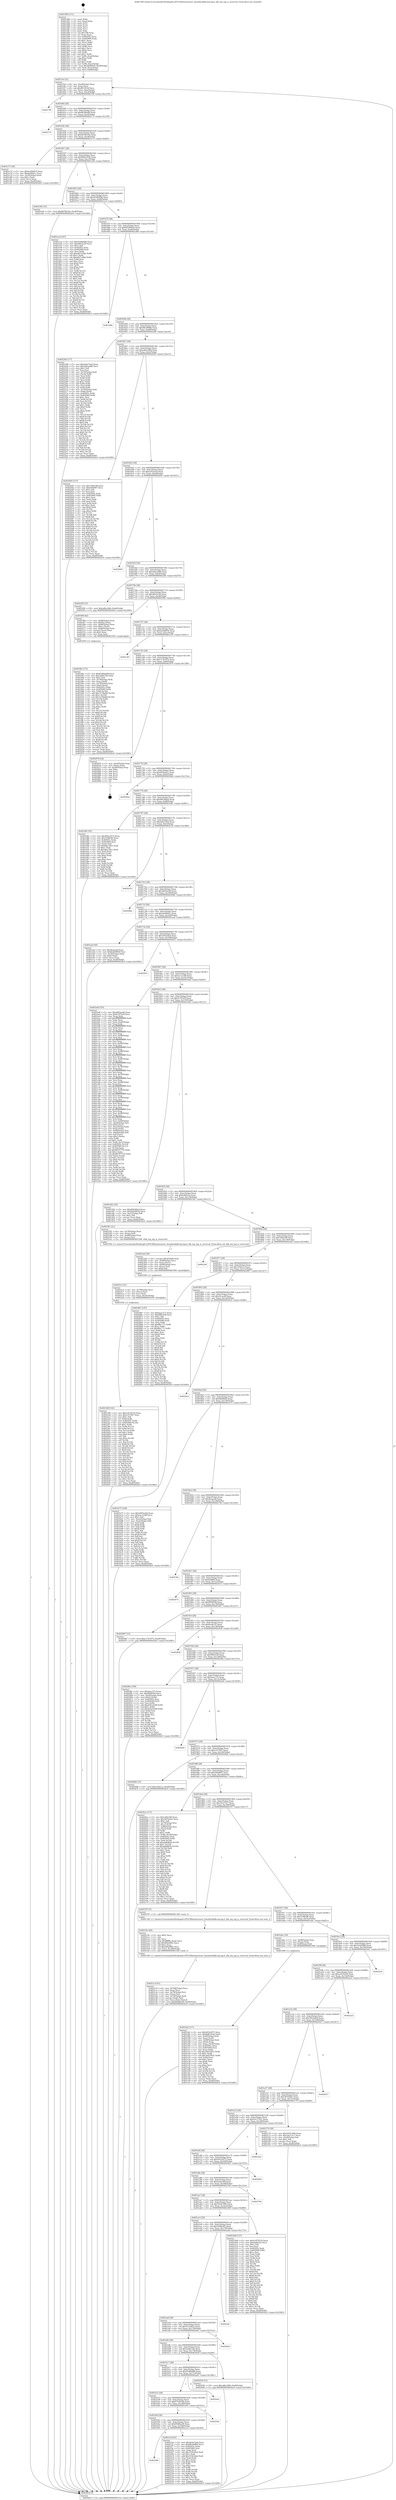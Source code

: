 digraph "0x401580" {
  label = "0x401580 (/mnt/c/Users/mathe/Desktop/tcc/POCII/binaries/extr_linuxblockblk-mq-tag.h_blk_mq_tag_is_reserved_Final-ollvm.out::main(0))"
  labelloc = "t"
  node[shape=record]

  Entry [label="",width=0.3,height=0.3,shape=circle,fillcolor=black,style=filled]
  "0x4015ef" [label="{
     0x4015ef [32]\l
     | [instrs]\l
     &nbsp;&nbsp;0x4015ef \<+6\>: mov -0xa8(%rbp),%eax\l
     &nbsp;&nbsp;0x4015f5 \<+2\>: mov %eax,%ecx\l
     &nbsp;&nbsp;0x4015f7 \<+6\>: sub $0x8615f14f,%ecx\l
     &nbsp;&nbsp;0x4015fd \<+6\>: mov %eax,-0xbc(%rbp)\l
     &nbsp;&nbsp;0x401603 \<+6\>: mov %ecx,-0xc0(%rbp)\l
     &nbsp;&nbsp;0x401609 \<+6\>: je 00000000004027f8 \<main+0x1278\>\l
  }"]
  "0x4027f8" [label="{
     0x4027f8\l
  }", style=dashed]
  "0x40160f" [label="{
     0x40160f [28]\l
     | [instrs]\l
     &nbsp;&nbsp;0x40160f \<+5\>: jmp 0000000000401614 \<main+0x94\>\l
     &nbsp;&nbsp;0x401614 \<+6\>: mov -0xbc(%rbp),%eax\l
     &nbsp;&nbsp;0x40161a \<+5\>: sub $0x863f6e88,%eax\l
     &nbsp;&nbsp;0x40161f \<+6\>: mov %eax,-0xc4(%rbp)\l
     &nbsp;&nbsp;0x401625 \<+6\>: je 000000000040277f \<main+0x11ff\>\l
  }"]
  Exit [label="",width=0.3,height=0.3,shape=circle,fillcolor=black,style=filled,peripheries=2]
  "0x40277f" [label="{
     0x40277f\l
  }", style=dashed]
  "0x40162b" [label="{
     0x40162b [28]\l
     | [instrs]\l
     &nbsp;&nbsp;0x40162b \<+5\>: jmp 0000000000401630 \<main+0xb0\>\l
     &nbsp;&nbsp;0x401630 \<+6\>: mov -0xbc(%rbp),%eax\l
     &nbsp;&nbsp;0x401636 \<+5\>: sub $0x8d78b10a,%eax\l
     &nbsp;&nbsp;0x40163b \<+6\>: mov %eax,-0xc8(%rbp)\l
     &nbsp;&nbsp;0x401641 \<+6\>: je 0000000000401e73 \<main+0x8f3\>\l
  }"]
  "0x4023d8" [label="{
     0x4023d8 [142]\l
     | [instrs]\l
     &nbsp;&nbsp;0x4023d8 \<+5\>: mov $0x2c874518,%eax\l
     &nbsp;&nbsp;0x4023dd \<+5\>: mov $0xe107067,%esi\l
     &nbsp;&nbsp;0x4023e2 \<+2\>: mov $0x1,%dl\l
     &nbsp;&nbsp;0x4023e4 \<+3\>: xor %r8d,%r8d\l
     &nbsp;&nbsp;0x4023e7 \<+8\>: mov 0x40505c,%r9d\l
     &nbsp;&nbsp;0x4023ef \<+8\>: mov 0x405060,%r10d\l
     &nbsp;&nbsp;0x4023f7 \<+4\>: sub $0x1,%r8d\l
     &nbsp;&nbsp;0x4023fb \<+3\>: mov %r9d,%r11d\l
     &nbsp;&nbsp;0x4023fe \<+3\>: add %r8d,%r11d\l
     &nbsp;&nbsp;0x402401 \<+4\>: imul %r11d,%r9d\l
     &nbsp;&nbsp;0x402405 \<+4\>: and $0x1,%r9d\l
     &nbsp;&nbsp;0x402409 \<+4\>: cmp $0x0,%r9d\l
     &nbsp;&nbsp;0x40240d \<+3\>: sete %bl\l
     &nbsp;&nbsp;0x402410 \<+4\>: cmp $0xa,%r10d\l
     &nbsp;&nbsp;0x402414 \<+4\>: setl %r14b\l
     &nbsp;&nbsp;0x402418 \<+3\>: mov %bl,%r15b\l
     &nbsp;&nbsp;0x40241b \<+4\>: xor $0xff,%r15b\l
     &nbsp;&nbsp;0x40241f \<+3\>: mov %r14b,%r12b\l
     &nbsp;&nbsp;0x402422 \<+4\>: xor $0xff,%r12b\l
     &nbsp;&nbsp;0x402426 \<+3\>: xor $0x0,%dl\l
     &nbsp;&nbsp;0x402429 \<+3\>: mov %r15b,%r13b\l
     &nbsp;&nbsp;0x40242c \<+4\>: and $0x0,%r13b\l
     &nbsp;&nbsp;0x402430 \<+2\>: and %dl,%bl\l
     &nbsp;&nbsp;0x402432 \<+3\>: mov %r12b,%cl\l
     &nbsp;&nbsp;0x402435 \<+3\>: and $0x0,%cl\l
     &nbsp;&nbsp;0x402438 \<+3\>: and %dl,%r14b\l
     &nbsp;&nbsp;0x40243b \<+3\>: or %bl,%r13b\l
     &nbsp;&nbsp;0x40243e \<+3\>: or %r14b,%cl\l
     &nbsp;&nbsp;0x402441 \<+3\>: xor %cl,%r13b\l
     &nbsp;&nbsp;0x402444 \<+3\>: or %r12b,%r15b\l
     &nbsp;&nbsp;0x402447 \<+4\>: xor $0xff,%r15b\l
     &nbsp;&nbsp;0x40244b \<+3\>: or $0x0,%dl\l
     &nbsp;&nbsp;0x40244e \<+3\>: and %dl,%r15b\l
     &nbsp;&nbsp;0x402451 \<+3\>: or %r15b,%r13b\l
     &nbsp;&nbsp;0x402454 \<+4\>: test $0x1,%r13b\l
     &nbsp;&nbsp;0x402458 \<+3\>: cmovne %esi,%eax\l
     &nbsp;&nbsp;0x40245b \<+6\>: mov %eax,-0xa8(%rbp)\l
     &nbsp;&nbsp;0x402461 \<+5\>: jmp 0000000000402bc0 \<main+0x1640\>\l
  }"]
  "0x401e73" [label="{
     0x401e73 [30]\l
     | [instrs]\l
     &nbsp;&nbsp;0x401e73 \<+5\>: mov $0xba29b814,%eax\l
     &nbsp;&nbsp;0x401e78 \<+5\>: mov $0xde0f6d1c,%ecx\l
     &nbsp;&nbsp;0x401e7d \<+3\>: mov -0x30(%rbp),%edx\l
     &nbsp;&nbsp;0x401e80 \<+3\>: cmp $0x1,%edx\l
     &nbsp;&nbsp;0x401e83 \<+3\>: cmovl %ecx,%eax\l
     &nbsp;&nbsp;0x401e86 \<+6\>: mov %eax,-0xa8(%rbp)\l
     &nbsp;&nbsp;0x401e8c \<+5\>: jmp 0000000000402bc0 \<main+0x1640\>\l
  }"]
  "0x401647" [label="{
     0x401647 [28]\l
     | [instrs]\l
     &nbsp;&nbsp;0x401647 \<+5\>: jmp 000000000040164c \<main+0xcc\>\l
     &nbsp;&nbsp;0x40164c \<+6\>: mov -0xbc(%rbp),%eax\l
     &nbsp;&nbsp;0x401652 \<+5\>: sub $0x8d8c502b,%eax\l
     &nbsp;&nbsp;0x401657 \<+6\>: mov %eax,-0xcc(%rbp)\l
     &nbsp;&nbsp;0x40165d \<+6\>: je 0000000000401e64 \<main+0x8e4\>\l
  }"]
  "0x4023c3" [label="{
     0x4023c3 [21]\l
     | [instrs]\l
     &nbsp;&nbsp;0x4023c3 \<+4\>: mov -0x78(%rbp),%rcx\l
     &nbsp;&nbsp;0x4023c7 \<+3\>: mov (%rcx),%rcx\l
     &nbsp;&nbsp;0x4023ca \<+3\>: mov %rcx,%rdi\l
     &nbsp;&nbsp;0x4023cd \<+6\>: mov %eax,-0x18c(%rbp)\l
     &nbsp;&nbsp;0x4023d3 \<+5\>: call 0000000000401030 \<free@plt\>\l
     | [calls]\l
     &nbsp;&nbsp;0x401030 \{1\} (unknown)\l
  }"]
  "0x401e64" [label="{
     0x401e64 [15]\l
     | [instrs]\l
     &nbsp;&nbsp;0x401e64 \<+10\>: movl $0x8d78b10a,-0xa8(%rbp)\l
     &nbsp;&nbsp;0x401e6e \<+5\>: jmp 0000000000402bc0 \<main+0x1640\>\l
  }"]
  "0x401663" [label="{
     0x401663 [28]\l
     | [instrs]\l
     &nbsp;&nbsp;0x401663 \<+5\>: jmp 0000000000401668 \<main+0xe8\>\l
     &nbsp;&nbsp;0x401668 \<+6\>: mov -0xbc(%rbp),%eax\l
     &nbsp;&nbsp;0x40166e \<+5\>: sub $0x8e440606,%eax\l
     &nbsp;&nbsp;0x401673 \<+6\>: mov %eax,-0xd0(%rbp)\l
     &nbsp;&nbsp;0x401679 \<+6\>: je 0000000000401ecd \<main+0x94d\>\l
  }"]
  "0x4023a6" [label="{
     0x4023a6 [29]\l
     | [instrs]\l
     &nbsp;&nbsp;0x4023a6 \<+10\>: movabs $0x4030d6,%rdi\l
     &nbsp;&nbsp;0x4023b0 \<+4\>: mov -0x68(%rbp),%rcx\l
     &nbsp;&nbsp;0x4023b4 \<+2\>: mov %eax,(%rcx)\l
     &nbsp;&nbsp;0x4023b6 \<+4\>: mov -0x68(%rbp),%rcx\l
     &nbsp;&nbsp;0x4023ba \<+2\>: mov (%rcx),%esi\l
     &nbsp;&nbsp;0x4023bc \<+2\>: mov $0x0,%al\l
     &nbsp;&nbsp;0x4023be \<+5\>: call 0000000000401040 \<printf@plt\>\l
     | [calls]\l
     &nbsp;&nbsp;0x401040 \{1\} (unknown)\l
  }"]
  "0x401ecd" [label="{
     0x401ecd [147]\l
     | [instrs]\l
     &nbsp;&nbsp;0x401ecd \<+5\>: mov $0x65d8dd48,%eax\l
     &nbsp;&nbsp;0x401ed2 \<+5\>: mov $0xaf6e5a30,%ecx\l
     &nbsp;&nbsp;0x401ed7 \<+2\>: mov $0x1,%dl\l
     &nbsp;&nbsp;0x401ed9 \<+7\>: mov 0x40505c,%esi\l
     &nbsp;&nbsp;0x401ee0 \<+7\>: mov 0x405060,%edi\l
     &nbsp;&nbsp;0x401ee7 \<+3\>: mov %esi,%r8d\l
     &nbsp;&nbsp;0x401eea \<+7\>: add $0xa827e0bb,%r8d\l
     &nbsp;&nbsp;0x401ef1 \<+4\>: sub $0x1,%r8d\l
     &nbsp;&nbsp;0x401ef5 \<+7\>: sub $0xa827e0bb,%r8d\l
     &nbsp;&nbsp;0x401efc \<+4\>: imul %r8d,%esi\l
     &nbsp;&nbsp;0x401f00 \<+3\>: and $0x1,%esi\l
     &nbsp;&nbsp;0x401f03 \<+3\>: cmp $0x0,%esi\l
     &nbsp;&nbsp;0x401f06 \<+4\>: sete %r9b\l
     &nbsp;&nbsp;0x401f0a \<+3\>: cmp $0xa,%edi\l
     &nbsp;&nbsp;0x401f0d \<+4\>: setl %r10b\l
     &nbsp;&nbsp;0x401f11 \<+3\>: mov %r9b,%r11b\l
     &nbsp;&nbsp;0x401f14 \<+4\>: xor $0xff,%r11b\l
     &nbsp;&nbsp;0x401f18 \<+3\>: mov %r10b,%bl\l
     &nbsp;&nbsp;0x401f1b \<+3\>: xor $0xff,%bl\l
     &nbsp;&nbsp;0x401f1e \<+3\>: xor $0x1,%dl\l
     &nbsp;&nbsp;0x401f21 \<+3\>: mov %r11b,%r14b\l
     &nbsp;&nbsp;0x401f24 \<+4\>: and $0xff,%r14b\l
     &nbsp;&nbsp;0x401f28 \<+3\>: and %dl,%r9b\l
     &nbsp;&nbsp;0x401f2b \<+3\>: mov %bl,%r15b\l
     &nbsp;&nbsp;0x401f2e \<+4\>: and $0xff,%r15b\l
     &nbsp;&nbsp;0x401f32 \<+3\>: and %dl,%r10b\l
     &nbsp;&nbsp;0x401f35 \<+3\>: or %r9b,%r14b\l
     &nbsp;&nbsp;0x401f38 \<+3\>: or %r10b,%r15b\l
     &nbsp;&nbsp;0x401f3b \<+3\>: xor %r15b,%r14b\l
     &nbsp;&nbsp;0x401f3e \<+3\>: or %bl,%r11b\l
     &nbsp;&nbsp;0x401f41 \<+4\>: xor $0xff,%r11b\l
     &nbsp;&nbsp;0x401f45 \<+3\>: or $0x1,%dl\l
     &nbsp;&nbsp;0x401f48 \<+3\>: and %dl,%r11b\l
     &nbsp;&nbsp;0x401f4b \<+3\>: or %r11b,%r14b\l
     &nbsp;&nbsp;0x401f4e \<+4\>: test $0x1,%r14b\l
     &nbsp;&nbsp;0x401f52 \<+3\>: cmovne %ecx,%eax\l
     &nbsp;&nbsp;0x401f55 \<+6\>: mov %eax,-0xa8(%rbp)\l
     &nbsp;&nbsp;0x401f5b \<+5\>: jmp 0000000000402bc0 \<main+0x1640\>\l
  }"]
  "0x40167f" [label="{
     0x40167f [28]\l
     | [instrs]\l
     &nbsp;&nbsp;0x40167f \<+5\>: jmp 0000000000401684 \<main+0x104\>\l
     &nbsp;&nbsp;0x401684 \<+6\>: mov -0xbc(%rbp),%eax\l
     &nbsp;&nbsp;0x40168a \<+5\>: sub $0x9439463d,%eax\l
     &nbsp;&nbsp;0x40168f \<+6\>: mov %eax,-0xd4(%rbp)\l
     &nbsp;&nbsp;0x401695 \<+6\>: je 0000000000401d60 \<main+0x7e0\>\l
  }"]
  "0x401b6b" [label="{
     0x401b6b\l
  }", style=dashed]
  "0x401d60" [label="{
     0x401d60\l
  }", style=dashed]
  "0x40169b" [label="{
     0x40169b [28]\l
     | [instrs]\l
     &nbsp;&nbsp;0x40169b \<+5\>: jmp 00000000004016a0 \<main+0x120\>\l
     &nbsp;&nbsp;0x4016a0 \<+6\>: mov -0xbc(%rbp),%eax\l
     &nbsp;&nbsp;0x4016a6 \<+5\>: sub $0x98c49864,%eax\l
     &nbsp;&nbsp;0x4016ab \<+6\>: mov %eax,-0xd8(%rbp)\l
     &nbsp;&nbsp;0x4016b1 \<+6\>: je 0000000000402248 \<main+0xcc8\>\l
  }"]
  "0x4021ed" [label="{
     0x4021ed [91]\l
     | [instrs]\l
     &nbsp;&nbsp;0x4021ed \<+5\>: mov $0xda4a74a4,%eax\l
     &nbsp;&nbsp;0x4021f2 \<+5\>: mov $0x98c49864,%ecx\l
     &nbsp;&nbsp;0x4021f7 \<+7\>: mov 0x40505c,%edx\l
     &nbsp;&nbsp;0x4021fe \<+7\>: mov 0x405060,%esi\l
     &nbsp;&nbsp;0x402205 \<+2\>: mov %edx,%edi\l
     &nbsp;&nbsp;0x402207 \<+6\>: sub $0x103b3dab,%edi\l
     &nbsp;&nbsp;0x40220d \<+3\>: sub $0x1,%edi\l
     &nbsp;&nbsp;0x402210 \<+6\>: add $0x103b3dab,%edi\l
     &nbsp;&nbsp;0x402216 \<+3\>: imul %edi,%edx\l
     &nbsp;&nbsp;0x402219 \<+3\>: and $0x1,%edx\l
     &nbsp;&nbsp;0x40221c \<+3\>: cmp $0x0,%edx\l
     &nbsp;&nbsp;0x40221f \<+4\>: sete %r8b\l
     &nbsp;&nbsp;0x402223 \<+3\>: cmp $0xa,%esi\l
     &nbsp;&nbsp;0x402226 \<+4\>: setl %r9b\l
     &nbsp;&nbsp;0x40222a \<+3\>: mov %r8b,%r10b\l
     &nbsp;&nbsp;0x40222d \<+3\>: and %r9b,%r10b\l
     &nbsp;&nbsp;0x402230 \<+3\>: xor %r9b,%r8b\l
     &nbsp;&nbsp;0x402233 \<+3\>: or %r8b,%r10b\l
     &nbsp;&nbsp;0x402236 \<+4\>: test $0x1,%r10b\l
     &nbsp;&nbsp;0x40223a \<+3\>: cmovne %ecx,%eax\l
     &nbsp;&nbsp;0x40223d \<+6\>: mov %eax,-0xa8(%rbp)\l
     &nbsp;&nbsp;0x402243 \<+5\>: jmp 0000000000402bc0 \<main+0x1640\>\l
  }"]
  "0x402248" [label="{
     0x402248 [177]\l
     | [instrs]\l
     &nbsp;&nbsp;0x402248 \<+5\>: mov $0xda4a74a4,%eax\l
     &nbsp;&nbsp;0x40224d \<+5\>: mov $0xad4cad84,%ecx\l
     &nbsp;&nbsp;0x402252 \<+2\>: mov $0x1,%dl\l
     &nbsp;&nbsp;0x402254 \<+2\>: xor %esi,%esi\l
     &nbsp;&nbsp;0x402256 \<+4\>: mov -0x70(%rbp),%rdi\l
     &nbsp;&nbsp;0x40225a \<+3\>: mov (%rdi),%r8d\l
     &nbsp;&nbsp;0x40225d \<+3\>: mov %esi,%r9d\l
     &nbsp;&nbsp;0x402260 \<+3\>: sub %r8d,%r9d\l
     &nbsp;&nbsp;0x402263 \<+3\>: mov %esi,%r8d\l
     &nbsp;&nbsp;0x402266 \<+4\>: sub $0x1,%r8d\l
     &nbsp;&nbsp;0x40226a \<+3\>: add %r8d,%r9d\l
     &nbsp;&nbsp;0x40226d \<+3\>: mov %esi,%r8d\l
     &nbsp;&nbsp;0x402270 \<+3\>: sub %r9d,%r8d\l
     &nbsp;&nbsp;0x402273 \<+4\>: mov -0x70(%rbp),%rdi\l
     &nbsp;&nbsp;0x402277 \<+3\>: mov %r8d,(%rdi)\l
     &nbsp;&nbsp;0x40227a \<+8\>: mov 0x40505c,%r8d\l
     &nbsp;&nbsp;0x402282 \<+8\>: mov 0x405060,%r9d\l
     &nbsp;&nbsp;0x40228a \<+3\>: sub $0x1,%esi\l
     &nbsp;&nbsp;0x40228d \<+3\>: mov %r8d,%r10d\l
     &nbsp;&nbsp;0x402290 \<+3\>: add %esi,%r10d\l
     &nbsp;&nbsp;0x402293 \<+4\>: imul %r10d,%r8d\l
     &nbsp;&nbsp;0x402297 \<+4\>: and $0x1,%r8d\l
     &nbsp;&nbsp;0x40229b \<+4\>: cmp $0x0,%r8d\l
     &nbsp;&nbsp;0x40229f \<+4\>: sete %r11b\l
     &nbsp;&nbsp;0x4022a3 \<+4\>: cmp $0xa,%r9d\l
     &nbsp;&nbsp;0x4022a7 \<+3\>: setl %bl\l
     &nbsp;&nbsp;0x4022aa \<+3\>: mov %r11b,%r14b\l
     &nbsp;&nbsp;0x4022ad \<+4\>: xor $0xff,%r14b\l
     &nbsp;&nbsp;0x4022b1 \<+3\>: mov %bl,%r15b\l
     &nbsp;&nbsp;0x4022b4 \<+4\>: xor $0xff,%r15b\l
     &nbsp;&nbsp;0x4022b8 \<+3\>: xor $0x0,%dl\l
     &nbsp;&nbsp;0x4022bb \<+3\>: mov %r14b,%r12b\l
     &nbsp;&nbsp;0x4022be \<+4\>: and $0x0,%r12b\l
     &nbsp;&nbsp;0x4022c2 \<+3\>: and %dl,%r11b\l
     &nbsp;&nbsp;0x4022c5 \<+3\>: mov %r15b,%r13b\l
     &nbsp;&nbsp;0x4022c8 \<+4\>: and $0x0,%r13b\l
     &nbsp;&nbsp;0x4022cc \<+2\>: and %dl,%bl\l
     &nbsp;&nbsp;0x4022ce \<+3\>: or %r11b,%r12b\l
     &nbsp;&nbsp;0x4022d1 \<+3\>: or %bl,%r13b\l
     &nbsp;&nbsp;0x4022d4 \<+3\>: xor %r13b,%r12b\l
     &nbsp;&nbsp;0x4022d7 \<+3\>: or %r15b,%r14b\l
     &nbsp;&nbsp;0x4022da \<+4\>: xor $0xff,%r14b\l
     &nbsp;&nbsp;0x4022de \<+3\>: or $0x0,%dl\l
     &nbsp;&nbsp;0x4022e1 \<+3\>: and %dl,%r14b\l
     &nbsp;&nbsp;0x4022e4 \<+3\>: or %r14b,%r12b\l
     &nbsp;&nbsp;0x4022e7 \<+4\>: test $0x1,%r12b\l
     &nbsp;&nbsp;0x4022eb \<+3\>: cmovne %ecx,%eax\l
     &nbsp;&nbsp;0x4022ee \<+6\>: mov %eax,-0xa8(%rbp)\l
     &nbsp;&nbsp;0x4022f4 \<+5\>: jmp 0000000000402bc0 \<main+0x1640\>\l
  }"]
  "0x4016b7" [label="{
     0x4016b7 [28]\l
     | [instrs]\l
     &nbsp;&nbsp;0x4016b7 \<+5\>: jmp 00000000004016bc \<main+0x13c\>\l
     &nbsp;&nbsp;0x4016bc \<+6\>: mov -0xbc(%rbp),%eax\l
     &nbsp;&nbsp;0x4016c2 \<+5\>: sub $0xa46cc68d,%eax\l
     &nbsp;&nbsp;0x4016c7 \<+6\>: mov %eax,-0xdc(%rbp)\l
     &nbsp;&nbsp;0x4016cd \<+6\>: je 0000000000402045 \<main+0xac5\>\l
  }"]
  "0x401b4f" [label="{
     0x401b4f [28]\l
     | [instrs]\l
     &nbsp;&nbsp;0x401b4f \<+5\>: jmp 0000000000401b54 \<main+0x5d4\>\l
     &nbsp;&nbsp;0x401b54 \<+6\>: mov -0xbc(%rbp),%eax\l
     &nbsp;&nbsp;0x401b5a \<+5\>: sub $0x6948ba38,%eax\l
     &nbsp;&nbsp;0x401b5f \<+6\>: mov %eax,-0x184(%rbp)\l
     &nbsp;&nbsp;0x401b65 \<+6\>: je 00000000004021ed \<main+0xc6d\>\l
  }"]
  "0x402045" [label="{
     0x402045 [137]\l
     | [instrs]\l
     &nbsp;&nbsp;0x402045 \<+5\>: mov $0x140b198,%eax\l
     &nbsp;&nbsp;0x40204a \<+5\>: mov $0xe64d907,%ecx\l
     &nbsp;&nbsp;0x40204f \<+2\>: mov $0x1,%dl\l
     &nbsp;&nbsp;0x402051 \<+2\>: xor %esi,%esi\l
     &nbsp;&nbsp;0x402053 \<+7\>: mov 0x40505c,%edi\l
     &nbsp;&nbsp;0x40205a \<+8\>: mov 0x405060,%r8d\l
     &nbsp;&nbsp;0x402062 \<+3\>: sub $0x1,%esi\l
     &nbsp;&nbsp;0x402065 \<+3\>: mov %edi,%r9d\l
     &nbsp;&nbsp;0x402068 \<+3\>: add %esi,%r9d\l
     &nbsp;&nbsp;0x40206b \<+4\>: imul %r9d,%edi\l
     &nbsp;&nbsp;0x40206f \<+3\>: and $0x1,%edi\l
     &nbsp;&nbsp;0x402072 \<+3\>: cmp $0x0,%edi\l
     &nbsp;&nbsp;0x402075 \<+4\>: sete %r10b\l
     &nbsp;&nbsp;0x402079 \<+4\>: cmp $0xa,%r8d\l
     &nbsp;&nbsp;0x40207d \<+4\>: setl %r11b\l
     &nbsp;&nbsp;0x402081 \<+3\>: mov %r10b,%bl\l
     &nbsp;&nbsp;0x402084 \<+3\>: xor $0xff,%bl\l
     &nbsp;&nbsp;0x402087 \<+3\>: mov %r11b,%r14b\l
     &nbsp;&nbsp;0x40208a \<+4\>: xor $0xff,%r14b\l
     &nbsp;&nbsp;0x40208e \<+3\>: xor $0x1,%dl\l
     &nbsp;&nbsp;0x402091 \<+3\>: mov %bl,%r15b\l
     &nbsp;&nbsp;0x402094 \<+4\>: and $0xff,%r15b\l
     &nbsp;&nbsp;0x402098 \<+3\>: and %dl,%r10b\l
     &nbsp;&nbsp;0x40209b \<+3\>: mov %r14b,%r12b\l
     &nbsp;&nbsp;0x40209e \<+4\>: and $0xff,%r12b\l
     &nbsp;&nbsp;0x4020a2 \<+3\>: and %dl,%r11b\l
     &nbsp;&nbsp;0x4020a5 \<+3\>: or %r10b,%r15b\l
     &nbsp;&nbsp;0x4020a8 \<+3\>: or %r11b,%r12b\l
     &nbsp;&nbsp;0x4020ab \<+3\>: xor %r12b,%r15b\l
     &nbsp;&nbsp;0x4020ae \<+3\>: or %r14b,%bl\l
     &nbsp;&nbsp;0x4020b1 \<+3\>: xor $0xff,%bl\l
     &nbsp;&nbsp;0x4020b4 \<+3\>: or $0x1,%dl\l
     &nbsp;&nbsp;0x4020b7 \<+2\>: and %dl,%bl\l
     &nbsp;&nbsp;0x4020b9 \<+3\>: or %bl,%r15b\l
     &nbsp;&nbsp;0x4020bc \<+4\>: test $0x1,%r15b\l
     &nbsp;&nbsp;0x4020c0 \<+3\>: cmovne %ecx,%eax\l
     &nbsp;&nbsp;0x4020c3 \<+6\>: mov %eax,-0xa8(%rbp)\l
     &nbsp;&nbsp;0x4020c9 \<+5\>: jmp 0000000000402bc0 \<main+0x1640\>\l
  }"]
  "0x4016d3" [label="{
     0x4016d3 [28]\l
     | [instrs]\l
     &nbsp;&nbsp;0x4016d3 \<+5\>: jmp 00000000004016d8 \<main+0x158\>\l
     &nbsp;&nbsp;0x4016d8 \<+6\>: mov -0xbc(%rbp),%eax\l
     &nbsp;&nbsp;0x4016de \<+5\>: sub $0xac63aeed,%eax\l
     &nbsp;&nbsp;0x4016e3 \<+6\>: mov %eax,-0xe0(%rbp)\l
     &nbsp;&nbsp;0x4016e9 \<+6\>: je 0000000000402b95 \<main+0x1615\>\l
  }"]
  "0x40259e" [label="{
     0x40259e\l
  }", style=dashed]
  "0x402b95" [label="{
     0x402b95\l
  }", style=dashed]
  "0x4016ef" [label="{
     0x4016ef [28]\l
     | [instrs]\l
     &nbsp;&nbsp;0x4016ef \<+5\>: jmp 00000000004016f4 \<main+0x174\>\l
     &nbsp;&nbsp;0x4016f4 \<+6\>: mov -0xbc(%rbp),%eax\l
     &nbsp;&nbsp;0x4016fa \<+5\>: sub $0xad4cad84,%eax\l
     &nbsp;&nbsp;0x4016ff \<+6\>: mov %eax,-0xe4(%rbp)\l
     &nbsp;&nbsp;0x401705 \<+6\>: je 00000000004022f9 \<main+0xd79\>\l
  }"]
  "0x401b33" [label="{
     0x401b33 [28]\l
     | [instrs]\l
     &nbsp;&nbsp;0x401b33 \<+5\>: jmp 0000000000401b38 \<main+0x5b8\>\l
     &nbsp;&nbsp;0x401b38 \<+6\>: mov -0xbc(%rbp),%eax\l
     &nbsp;&nbsp;0x401b3e \<+5\>: sub $0x67039148,%eax\l
     &nbsp;&nbsp;0x401b43 \<+6\>: mov %eax,-0x180(%rbp)\l
     &nbsp;&nbsp;0x401b49 \<+6\>: je 000000000040259e \<main+0x101e\>\l
  }"]
  "0x4022f9" [label="{
     0x4022f9 [15]\l
     | [instrs]\l
     &nbsp;&nbsp;0x4022f9 \<+10\>: movl $0xa46cc68d,-0xa8(%rbp)\l
     &nbsp;&nbsp;0x402303 \<+5\>: jmp 0000000000402bc0 \<main+0x1640\>\l
  }"]
  "0x40170b" [label="{
     0x40170b [28]\l
     | [instrs]\l
     &nbsp;&nbsp;0x40170b \<+5\>: jmp 0000000000401710 \<main+0x190\>\l
     &nbsp;&nbsp;0x401710 \<+6\>: mov -0xbc(%rbp),%eax\l
     &nbsp;&nbsp;0x401716 \<+5\>: sub $0xaf6e5a30,%eax\l
     &nbsp;&nbsp;0x40171b \<+6\>: mov %eax,-0xe8(%rbp)\l
     &nbsp;&nbsp;0x401721 \<+6\>: je 0000000000401f60 \<main+0x9e0\>\l
  }"]
  "0x402a0c" [label="{
     0x402a0c\l
  }", style=dashed]
  "0x401f60" [label="{
     0x401f60 [42]\l
     | [instrs]\l
     &nbsp;&nbsp;0x401f60 \<+7\>: mov -0x88(%rbp),%rax\l
     &nbsp;&nbsp;0x401f67 \<+6\>: movl $0x64,(%rax)\l
     &nbsp;&nbsp;0x401f6d \<+4\>: mov -0x80(%rbp),%rax\l
     &nbsp;&nbsp;0x401f71 \<+6\>: movl $0x1,(%rax)\l
     &nbsp;&nbsp;0x401f77 \<+4\>: mov -0x80(%rbp),%rax\l
     &nbsp;&nbsp;0x401f7b \<+3\>: movslq (%rax),%rax\l
     &nbsp;&nbsp;0x401f7e \<+4\>: shl $0x2,%rax\l
     &nbsp;&nbsp;0x401f82 \<+3\>: mov %rax,%rdi\l
     &nbsp;&nbsp;0x401f85 \<+5\>: call 0000000000401050 \<malloc@plt\>\l
     | [calls]\l
     &nbsp;&nbsp;0x401050 \{1\} (unknown)\l
  }"]
  "0x401727" [label="{
     0x401727 [28]\l
     | [instrs]\l
     &nbsp;&nbsp;0x401727 \<+5\>: jmp 000000000040172c \<main+0x1ac\>\l
     &nbsp;&nbsp;0x40172c \<+6\>: mov -0xbc(%rbp),%eax\l
     &nbsp;&nbsp;0x401732 \<+5\>: sub $0xba29b814,%eax\l
     &nbsp;&nbsp;0x401737 \<+6\>: mov %eax,-0xec(%rbp)\l
     &nbsp;&nbsp;0x40173d \<+6\>: je 0000000000401e91 \<main+0x911\>\l
  }"]
  "0x4021c4" [label="{
     0x4021c4 [41]\l
     | [instrs]\l
     &nbsp;&nbsp;0x4021c4 \<+6\>: mov -0x188(%rbp),%ecx\l
     &nbsp;&nbsp;0x4021ca \<+3\>: imul %eax,%ecx\l
     &nbsp;&nbsp;0x4021cd \<+4\>: mov -0x78(%rbp),%rsi\l
     &nbsp;&nbsp;0x4021d1 \<+3\>: mov (%rsi),%rsi\l
     &nbsp;&nbsp;0x4021d4 \<+4\>: mov -0x70(%rbp),%rdi\l
     &nbsp;&nbsp;0x4021d8 \<+3\>: movslq (%rdi),%rdi\l
     &nbsp;&nbsp;0x4021db \<+3\>: mov %ecx,(%rsi,%rdi,4)\l
     &nbsp;&nbsp;0x4021de \<+10\>: movl $0x6948ba38,-0xa8(%rbp)\l
     &nbsp;&nbsp;0x4021e8 \<+5\>: jmp 0000000000402bc0 \<main+0x1640\>\l
  }"]
  "0x401e91" [label="{
     0x401e91\l
  }", style=dashed]
  "0x401743" [label="{
     0x401743 [28]\l
     | [instrs]\l
     &nbsp;&nbsp;0x401743 \<+5\>: jmp 0000000000401748 \<main+0x1c8\>\l
     &nbsp;&nbsp;0x401748 \<+6\>: mov -0xbc(%rbp),%eax\l
     &nbsp;&nbsp;0x40174e \<+5\>: sub $0xc1741975,%eax\l
     &nbsp;&nbsp;0x401753 \<+6\>: mov %eax,-0xf0(%rbp)\l
     &nbsp;&nbsp;0x401759 \<+6\>: je 0000000000402976 \<main+0x13f6\>\l
  }"]
  "0x40219c" [label="{
     0x40219c [40]\l
     | [instrs]\l
     &nbsp;&nbsp;0x40219c \<+5\>: mov $0x2,%ecx\l
     &nbsp;&nbsp;0x4021a1 \<+1\>: cltd\l
     &nbsp;&nbsp;0x4021a2 \<+2\>: idiv %ecx\l
     &nbsp;&nbsp;0x4021a4 \<+6\>: imul $0xfffffffe,%edx,%ecx\l
     &nbsp;&nbsp;0x4021aa \<+6\>: add $0x4f9a0885,%ecx\l
     &nbsp;&nbsp;0x4021b0 \<+3\>: add $0x1,%ecx\l
     &nbsp;&nbsp;0x4021b3 \<+6\>: sub $0x4f9a0885,%ecx\l
     &nbsp;&nbsp;0x4021b9 \<+6\>: mov %ecx,-0x188(%rbp)\l
     &nbsp;&nbsp;0x4021bf \<+5\>: call 0000000000401160 \<next_i\>\l
     | [calls]\l
     &nbsp;&nbsp;0x401160 \{1\} (/mnt/c/Users/mathe/Desktop/tcc/POCII/binaries/extr_linuxblockblk-mq-tag.h_blk_mq_tag_is_reserved_Final-ollvm.out::next_i)\l
  }"]
  "0x402976" [label="{
     0x402976 [24]\l
     | [instrs]\l
     &nbsp;&nbsp;0x402976 \<+7\>: mov -0xa0(%rbp),%rax\l
     &nbsp;&nbsp;0x40297d \<+2\>: mov (%rax),%eax\l
     &nbsp;&nbsp;0x40297f \<+4\>: lea -0x28(%rbp),%rsp\l
     &nbsp;&nbsp;0x402983 \<+1\>: pop %rbx\l
     &nbsp;&nbsp;0x402984 \<+2\>: pop %r12\l
     &nbsp;&nbsp;0x402986 \<+2\>: pop %r13\l
     &nbsp;&nbsp;0x402988 \<+2\>: pop %r14\l
     &nbsp;&nbsp;0x40298a \<+2\>: pop %r15\l
     &nbsp;&nbsp;0x40298c \<+1\>: pop %rbp\l
     &nbsp;&nbsp;0x40298d \<+1\>: ret\l
  }"]
  "0x40175f" [label="{
     0x40175f [28]\l
     | [instrs]\l
     &nbsp;&nbsp;0x40175f \<+5\>: jmp 0000000000401764 \<main+0x1e4\>\l
     &nbsp;&nbsp;0x401764 \<+6\>: mov -0xbc(%rbp),%eax\l
     &nbsp;&nbsp;0x40176a \<+5\>: sub $0xd0c8e91c,%eax\l
     &nbsp;&nbsp;0x40176f \<+6\>: mov %eax,-0xf4(%rbp)\l
     &nbsp;&nbsp;0x401775 \<+6\>: je 00000000004026da \<main+0x115a\>\l
  }"]
  "0x401b17" [label="{
     0x401b17 [28]\l
     | [instrs]\l
     &nbsp;&nbsp;0x401b17 \<+5\>: jmp 0000000000401b1c \<main+0x59c\>\l
     &nbsp;&nbsp;0x401b1c \<+6\>: mov -0xbc(%rbp),%eax\l
     &nbsp;&nbsp;0x401b22 \<+5\>: sub $0x65d8dd48,%eax\l
     &nbsp;&nbsp;0x401b27 \<+6\>: mov %eax,-0x17c(%rbp)\l
     &nbsp;&nbsp;0x401b2d \<+6\>: je 0000000000402a0c \<main+0x148c\>\l
  }"]
  "0x4026da" [label="{
     0x4026da\l
  }", style=dashed]
  "0x40177b" [label="{
     0x40177b [28]\l
     | [instrs]\l
     &nbsp;&nbsp;0x40177b \<+5\>: jmp 0000000000401780 \<main+0x200\>\l
     &nbsp;&nbsp;0x401780 \<+6\>: mov -0xbc(%rbp),%eax\l
     &nbsp;&nbsp;0x401786 \<+5\>: sub $0xd94348ad,%eax\l
     &nbsp;&nbsp;0x40178b \<+6\>: mov %eax,-0xf8(%rbp)\l
     &nbsp;&nbsp;0x401791 \<+6\>: je 0000000000401d81 \<main+0x801\>\l
  }"]
  "0x402036" [label="{
     0x402036 [15]\l
     | [instrs]\l
     &nbsp;&nbsp;0x402036 \<+10\>: movl $0xa46cc68d,-0xa8(%rbp)\l
     &nbsp;&nbsp;0x402040 \<+5\>: jmp 0000000000402bc0 \<main+0x1640\>\l
  }"]
  "0x401d81" [label="{
     0x401d81 [91]\l
     | [instrs]\l
     &nbsp;&nbsp;0x401d81 \<+5\>: mov $0x445e2075,%eax\l
     &nbsp;&nbsp;0x401d86 \<+5\>: mov $0x1f3f8c86,%ecx\l
     &nbsp;&nbsp;0x401d8b \<+7\>: mov 0x40505c,%edx\l
     &nbsp;&nbsp;0x401d92 \<+7\>: mov 0x405060,%esi\l
     &nbsp;&nbsp;0x401d99 \<+2\>: mov %edx,%edi\l
     &nbsp;&nbsp;0x401d9b \<+6\>: add $0xb8ac38cc,%edi\l
     &nbsp;&nbsp;0x401da1 \<+3\>: sub $0x1,%edi\l
     &nbsp;&nbsp;0x401da4 \<+6\>: sub $0xb8ac38cc,%edi\l
     &nbsp;&nbsp;0x401daa \<+3\>: imul %edi,%edx\l
     &nbsp;&nbsp;0x401dad \<+3\>: and $0x1,%edx\l
     &nbsp;&nbsp;0x401db0 \<+3\>: cmp $0x0,%edx\l
     &nbsp;&nbsp;0x401db3 \<+4\>: sete %r8b\l
     &nbsp;&nbsp;0x401db7 \<+3\>: cmp $0xa,%esi\l
     &nbsp;&nbsp;0x401dba \<+4\>: setl %r9b\l
     &nbsp;&nbsp;0x401dbe \<+3\>: mov %r8b,%r10b\l
     &nbsp;&nbsp;0x401dc1 \<+3\>: and %r9b,%r10b\l
     &nbsp;&nbsp;0x401dc4 \<+3\>: xor %r9b,%r8b\l
     &nbsp;&nbsp;0x401dc7 \<+3\>: or %r8b,%r10b\l
     &nbsp;&nbsp;0x401dca \<+4\>: test $0x1,%r10b\l
     &nbsp;&nbsp;0x401dce \<+3\>: cmovne %ecx,%eax\l
     &nbsp;&nbsp;0x401dd1 \<+6\>: mov %eax,-0xa8(%rbp)\l
     &nbsp;&nbsp;0x401dd7 \<+5\>: jmp 0000000000402bc0 \<main+0x1640\>\l
  }"]
  "0x401797" [label="{
     0x401797 [28]\l
     | [instrs]\l
     &nbsp;&nbsp;0x401797 \<+5\>: jmp 000000000040179c \<main+0x21c\>\l
     &nbsp;&nbsp;0x40179c \<+6\>: mov -0xbc(%rbp),%eax\l
     &nbsp;&nbsp;0x4017a2 \<+5\>: sub $0xda4a74a4,%eax\l
     &nbsp;&nbsp;0x4017a7 \<+6\>: mov %eax,-0xfc(%rbp)\l
     &nbsp;&nbsp;0x4017ad \<+6\>: je 0000000000402a7b \<main+0x14fb\>\l
  }"]
  "0x401afb" [label="{
     0x401afb [28]\l
     | [instrs]\l
     &nbsp;&nbsp;0x401afb \<+5\>: jmp 0000000000401b00 \<main+0x580\>\l
     &nbsp;&nbsp;0x401b00 \<+6\>: mov -0xbc(%rbp),%eax\l
     &nbsp;&nbsp;0x401b06 \<+5\>: sub $0x5ddfa7a8,%eax\l
     &nbsp;&nbsp;0x401b0b \<+6\>: mov %eax,-0x178(%rbp)\l
     &nbsp;&nbsp;0x401b11 \<+6\>: je 0000000000402036 \<main+0xab6\>\l
  }"]
  "0x402a7b" [label="{
     0x402a7b\l
  }", style=dashed]
  "0x4017b3" [label="{
     0x4017b3 [28]\l
     | [instrs]\l
     &nbsp;&nbsp;0x4017b3 \<+5\>: jmp 00000000004017b8 \<main+0x238\>\l
     &nbsp;&nbsp;0x4017b8 \<+6\>: mov -0xbc(%rbp),%eax\l
     &nbsp;&nbsp;0x4017be \<+5\>: sub $0xdd93acb6,%eax\l
     &nbsp;&nbsp;0x4017c3 \<+6\>: mov %eax,-0x100(%rbp)\l
     &nbsp;&nbsp;0x4017c9 \<+6\>: je 000000000040298e \<main+0x140e\>\l
  }"]
  "0x402b42" [label="{
     0x402b42\l
  }", style=dashed]
  "0x40298e" [label="{
     0x40298e\l
  }", style=dashed]
  "0x4017cf" [label="{
     0x4017cf [28]\l
     | [instrs]\l
     &nbsp;&nbsp;0x4017cf \<+5\>: jmp 00000000004017d4 \<main+0x254\>\l
     &nbsp;&nbsp;0x4017d4 \<+6\>: mov -0xbc(%rbp),%eax\l
     &nbsp;&nbsp;0x4017da \<+5\>: sub $0xde0f6d1c,%eax\l
     &nbsp;&nbsp;0x4017df \<+6\>: mov %eax,-0x104(%rbp)\l
     &nbsp;&nbsp;0x4017e5 \<+6\>: je 0000000000401eaf \<main+0x92f\>\l
  }"]
  "0x401adf" [label="{
     0x401adf [28]\l
     | [instrs]\l
     &nbsp;&nbsp;0x401adf \<+5\>: jmp 0000000000401ae4 \<main+0x564\>\l
     &nbsp;&nbsp;0x401ae4 \<+6\>: mov -0xbc(%rbp),%eax\l
     &nbsp;&nbsp;0x401aea \<+5\>: sub $0x5512f812,%eax\l
     &nbsp;&nbsp;0x401aef \<+6\>: mov %eax,-0x174(%rbp)\l
     &nbsp;&nbsp;0x401af5 \<+6\>: je 0000000000402b42 \<main+0x15c2\>\l
  }"]
  "0x401eaf" [label="{
     0x401eaf [30]\l
     | [instrs]\l
     &nbsp;&nbsp;0x401eaf \<+5\>: mov $0x4baaea8,%eax\l
     &nbsp;&nbsp;0x401eb4 \<+5\>: mov $0x8e440606,%ecx\l
     &nbsp;&nbsp;0x401eb9 \<+3\>: mov -0x30(%rbp),%edx\l
     &nbsp;&nbsp;0x401ebc \<+3\>: cmp $0x0,%edx\l
     &nbsp;&nbsp;0x401ebf \<+3\>: cmove %ecx,%eax\l
     &nbsp;&nbsp;0x401ec2 \<+6\>: mov %eax,-0xa8(%rbp)\l
     &nbsp;&nbsp;0x401ec8 \<+5\>: jmp 0000000000402bc0 \<main+0x1640\>\l
  }"]
  "0x4017eb" [label="{
     0x4017eb [28]\l
     | [instrs]\l
     &nbsp;&nbsp;0x4017eb \<+5\>: jmp 00000000004017f0 \<main+0x270\>\l
     &nbsp;&nbsp;0x4017f0 \<+6\>: mov -0xbc(%rbp),%eax\l
     &nbsp;&nbsp;0x4017f6 \<+5\>: sub $0xe58324c6,%eax\l
     &nbsp;&nbsp;0x4017fb \<+6\>: mov %eax,-0x108(%rbp)\l
     &nbsp;&nbsp;0x401801 \<+6\>: je 0000000000402651 \<main+0x10d1\>\l
  }"]
  "0x402afb" [label="{
     0x402afb\l
  }", style=dashed]
  "0x402651" [label="{
     0x402651\l
  }", style=dashed]
  "0x401807" [label="{
     0x401807 [28]\l
     | [instrs]\l
     &nbsp;&nbsp;0x401807 \<+5\>: jmp 000000000040180c \<main+0x28c\>\l
     &nbsp;&nbsp;0x40180c \<+6\>: mov -0xbc(%rbp),%eax\l
     &nbsp;&nbsp;0x401812 \<+5\>: sub $0xeec1238f,%eax\l
     &nbsp;&nbsp;0x401817 \<+6\>: mov %eax,-0x10c(%rbp)\l
     &nbsp;&nbsp;0x40181d \<+6\>: je 0000000000401bdf \<main+0x65f\>\l
  }"]
  "0x401ac3" [label="{
     0x401ac3 [28]\l
     | [instrs]\l
     &nbsp;&nbsp;0x401ac3 \<+5\>: jmp 0000000000401ac8 \<main+0x548\>\l
     &nbsp;&nbsp;0x401ac8 \<+6\>: mov -0xbc(%rbp),%eax\l
     &nbsp;&nbsp;0x401ace \<+5\>: sub $0x5480fc83,%eax\l
     &nbsp;&nbsp;0x401ad3 \<+6\>: mov %eax,-0x170(%rbp)\l
     &nbsp;&nbsp;0x401ad9 \<+6\>: je 0000000000402afb \<main+0x157b\>\l
  }"]
  "0x401bdf" [label="{
     0x401bdf [355]\l
     | [instrs]\l
     &nbsp;&nbsp;0x401bdf \<+5\>: mov $0xdd93acb6,%eax\l
     &nbsp;&nbsp;0x401be4 \<+5\>: mov $0xfe787b5f,%ecx\l
     &nbsp;&nbsp;0x401be9 \<+3\>: mov %rsp,%rdx\l
     &nbsp;&nbsp;0x401bec \<+4\>: add $0xfffffffffffffff0,%rdx\l
     &nbsp;&nbsp;0x401bf0 \<+3\>: mov %rdx,%rsp\l
     &nbsp;&nbsp;0x401bf3 \<+7\>: mov %rdx,-0xa0(%rbp)\l
     &nbsp;&nbsp;0x401bfa \<+3\>: mov %rsp,%rdx\l
     &nbsp;&nbsp;0x401bfd \<+4\>: add $0xfffffffffffffff0,%rdx\l
     &nbsp;&nbsp;0x401c01 \<+3\>: mov %rdx,%rsp\l
     &nbsp;&nbsp;0x401c04 \<+3\>: mov %rsp,%rsi\l
     &nbsp;&nbsp;0x401c07 \<+4\>: add $0xfffffffffffffff0,%rsi\l
     &nbsp;&nbsp;0x401c0b \<+3\>: mov %rsi,%rsp\l
     &nbsp;&nbsp;0x401c0e \<+7\>: mov %rsi,-0x98(%rbp)\l
     &nbsp;&nbsp;0x401c15 \<+3\>: mov %rsp,%rsi\l
     &nbsp;&nbsp;0x401c18 \<+4\>: add $0xfffffffffffffff0,%rsi\l
     &nbsp;&nbsp;0x401c1c \<+3\>: mov %rsi,%rsp\l
     &nbsp;&nbsp;0x401c1f \<+7\>: mov %rsi,-0x90(%rbp)\l
     &nbsp;&nbsp;0x401c26 \<+3\>: mov %rsp,%rsi\l
     &nbsp;&nbsp;0x401c29 \<+4\>: add $0xfffffffffffffff0,%rsi\l
     &nbsp;&nbsp;0x401c2d \<+3\>: mov %rsi,%rsp\l
     &nbsp;&nbsp;0x401c30 \<+7\>: mov %rsi,-0x88(%rbp)\l
     &nbsp;&nbsp;0x401c37 \<+3\>: mov %rsp,%rsi\l
     &nbsp;&nbsp;0x401c3a \<+4\>: add $0xfffffffffffffff0,%rsi\l
     &nbsp;&nbsp;0x401c3e \<+3\>: mov %rsi,%rsp\l
     &nbsp;&nbsp;0x401c41 \<+4\>: mov %rsi,-0x80(%rbp)\l
     &nbsp;&nbsp;0x401c45 \<+3\>: mov %rsp,%rsi\l
     &nbsp;&nbsp;0x401c48 \<+4\>: add $0xfffffffffffffff0,%rsi\l
     &nbsp;&nbsp;0x401c4c \<+3\>: mov %rsi,%rsp\l
     &nbsp;&nbsp;0x401c4f \<+4\>: mov %rsi,-0x78(%rbp)\l
     &nbsp;&nbsp;0x401c53 \<+3\>: mov %rsp,%rsi\l
     &nbsp;&nbsp;0x401c56 \<+4\>: add $0xfffffffffffffff0,%rsi\l
     &nbsp;&nbsp;0x401c5a \<+3\>: mov %rsi,%rsp\l
     &nbsp;&nbsp;0x401c5d \<+4\>: mov %rsi,-0x70(%rbp)\l
     &nbsp;&nbsp;0x401c61 \<+3\>: mov %rsp,%rsi\l
     &nbsp;&nbsp;0x401c64 \<+4\>: add $0xfffffffffffffff0,%rsi\l
     &nbsp;&nbsp;0x401c68 \<+3\>: mov %rsi,%rsp\l
     &nbsp;&nbsp;0x401c6b \<+4\>: mov %rsi,-0x68(%rbp)\l
     &nbsp;&nbsp;0x401c6f \<+3\>: mov %rsp,%rsi\l
     &nbsp;&nbsp;0x401c72 \<+4\>: add $0xfffffffffffffff0,%rsi\l
     &nbsp;&nbsp;0x401c76 \<+3\>: mov %rsi,%rsp\l
     &nbsp;&nbsp;0x401c79 \<+4\>: mov %rsi,-0x60(%rbp)\l
     &nbsp;&nbsp;0x401c7d \<+3\>: mov %rsp,%rsi\l
     &nbsp;&nbsp;0x401c80 \<+4\>: add $0xfffffffffffffff0,%rsi\l
     &nbsp;&nbsp;0x401c84 \<+3\>: mov %rsi,%rsp\l
     &nbsp;&nbsp;0x401c87 \<+4\>: mov %rsi,-0x58(%rbp)\l
     &nbsp;&nbsp;0x401c8b \<+3\>: mov %rsp,%rsi\l
     &nbsp;&nbsp;0x401c8e \<+4\>: add $0xfffffffffffffff0,%rsi\l
     &nbsp;&nbsp;0x401c92 \<+3\>: mov %rsi,%rsp\l
     &nbsp;&nbsp;0x401c95 \<+4\>: mov %rsi,-0x50(%rbp)\l
     &nbsp;&nbsp;0x401c99 \<+3\>: mov %rsp,%rsi\l
     &nbsp;&nbsp;0x401c9c \<+4\>: add $0xfffffffffffffff0,%rsi\l
     &nbsp;&nbsp;0x401ca0 \<+3\>: mov %rsi,%rsp\l
     &nbsp;&nbsp;0x401ca3 \<+4\>: mov %rsi,-0x48(%rbp)\l
     &nbsp;&nbsp;0x401ca7 \<+3\>: mov %rsp,%rsi\l
     &nbsp;&nbsp;0x401caa \<+4\>: add $0xfffffffffffffff0,%rsi\l
     &nbsp;&nbsp;0x401cae \<+3\>: mov %rsi,%rsp\l
     &nbsp;&nbsp;0x401cb1 \<+4\>: mov %rsi,-0x40(%rbp)\l
     &nbsp;&nbsp;0x401cb5 \<+7\>: mov -0xa0(%rbp),%rsi\l
     &nbsp;&nbsp;0x401cbc \<+6\>: movl $0x0,(%rsi)\l
     &nbsp;&nbsp;0x401cc2 \<+6\>: mov -0xac(%rbp),%edi\l
     &nbsp;&nbsp;0x401cc8 \<+2\>: mov %edi,(%rdx)\l
     &nbsp;&nbsp;0x401cca \<+7\>: mov -0x98(%rbp),%rsi\l
     &nbsp;&nbsp;0x401cd1 \<+7\>: mov -0xb8(%rbp),%r8\l
     &nbsp;&nbsp;0x401cd8 \<+3\>: mov %r8,(%rsi)\l
     &nbsp;&nbsp;0x401cdb \<+3\>: cmpl $0x2,(%rdx)\l
     &nbsp;&nbsp;0x401cde \<+4\>: setne %r9b\l
     &nbsp;&nbsp;0x401ce2 \<+4\>: and $0x1,%r9b\l
     &nbsp;&nbsp;0x401ce6 \<+4\>: mov %r9b,-0x31(%rbp)\l
     &nbsp;&nbsp;0x401cea \<+8\>: mov 0x40505c,%r10d\l
     &nbsp;&nbsp;0x401cf2 \<+8\>: mov 0x405060,%r11d\l
     &nbsp;&nbsp;0x401cfa \<+3\>: mov %r10d,%ebx\l
     &nbsp;&nbsp;0x401cfd \<+6\>: add $0x88797755,%ebx\l
     &nbsp;&nbsp;0x401d03 \<+3\>: sub $0x1,%ebx\l
     &nbsp;&nbsp;0x401d06 \<+6\>: sub $0x88797755,%ebx\l
     &nbsp;&nbsp;0x401d0c \<+4\>: imul %ebx,%r10d\l
     &nbsp;&nbsp;0x401d10 \<+4\>: and $0x1,%r10d\l
     &nbsp;&nbsp;0x401d14 \<+4\>: cmp $0x0,%r10d\l
     &nbsp;&nbsp;0x401d18 \<+4\>: sete %r9b\l
     &nbsp;&nbsp;0x401d1c \<+4\>: cmp $0xa,%r11d\l
     &nbsp;&nbsp;0x401d20 \<+4\>: setl %r14b\l
     &nbsp;&nbsp;0x401d24 \<+3\>: mov %r9b,%r15b\l
     &nbsp;&nbsp;0x401d27 \<+3\>: and %r14b,%r15b\l
     &nbsp;&nbsp;0x401d2a \<+3\>: xor %r14b,%r9b\l
     &nbsp;&nbsp;0x401d2d \<+3\>: or %r9b,%r15b\l
     &nbsp;&nbsp;0x401d30 \<+4\>: test $0x1,%r15b\l
     &nbsp;&nbsp;0x401d34 \<+3\>: cmovne %ecx,%eax\l
     &nbsp;&nbsp;0x401d37 \<+6\>: mov %eax,-0xa8(%rbp)\l
     &nbsp;&nbsp;0x401d3d \<+5\>: jmp 0000000000402bc0 \<main+0x1640\>\l
  }"]
  "0x401823" [label="{
     0x401823 [28]\l
     | [instrs]\l
     &nbsp;&nbsp;0x401823 \<+5\>: jmp 0000000000401828 \<main+0x2a8\>\l
     &nbsp;&nbsp;0x401828 \<+6\>: mov -0xbc(%rbp),%eax\l
     &nbsp;&nbsp;0x40182e \<+5\>: sub $0xfe787b5f,%eax\l
     &nbsp;&nbsp;0x401833 \<+6\>: mov %eax,-0x110(%rbp)\l
     &nbsp;&nbsp;0x401839 \<+6\>: je 0000000000401d42 \<main+0x7c2\>\l
  }"]
  "0x402308" [label="{
     0x402308 [137]\l
     | [instrs]\l
     &nbsp;&nbsp;0x402308 \<+5\>: mov $0x2c874518,%eax\l
     &nbsp;&nbsp;0x40230d \<+5\>: mov $0xfedfb32a,%ecx\l
     &nbsp;&nbsp;0x402312 \<+2\>: mov $0x1,%dl\l
     &nbsp;&nbsp;0x402314 \<+2\>: xor %esi,%esi\l
     &nbsp;&nbsp;0x402316 \<+7\>: mov 0x40505c,%edi\l
     &nbsp;&nbsp;0x40231d \<+8\>: mov 0x405060,%r8d\l
     &nbsp;&nbsp;0x402325 \<+3\>: sub $0x1,%esi\l
     &nbsp;&nbsp;0x402328 \<+3\>: mov %edi,%r9d\l
     &nbsp;&nbsp;0x40232b \<+3\>: add %esi,%r9d\l
     &nbsp;&nbsp;0x40232e \<+4\>: imul %r9d,%edi\l
     &nbsp;&nbsp;0x402332 \<+3\>: and $0x1,%edi\l
     &nbsp;&nbsp;0x402335 \<+3\>: cmp $0x0,%edi\l
     &nbsp;&nbsp;0x402338 \<+4\>: sete %r10b\l
     &nbsp;&nbsp;0x40233c \<+4\>: cmp $0xa,%r8d\l
     &nbsp;&nbsp;0x402340 \<+4\>: setl %r11b\l
     &nbsp;&nbsp;0x402344 \<+3\>: mov %r10b,%bl\l
     &nbsp;&nbsp;0x402347 \<+3\>: xor $0xff,%bl\l
     &nbsp;&nbsp;0x40234a \<+3\>: mov %r11b,%r14b\l
     &nbsp;&nbsp;0x40234d \<+4\>: xor $0xff,%r14b\l
     &nbsp;&nbsp;0x402351 \<+3\>: xor $0x0,%dl\l
     &nbsp;&nbsp;0x402354 \<+3\>: mov %bl,%r15b\l
     &nbsp;&nbsp;0x402357 \<+4\>: and $0x0,%r15b\l
     &nbsp;&nbsp;0x40235b \<+3\>: and %dl,%r10b\l
     &nbsp;&nbsp;0x40235e \<+3\>: mov %r14b,%r12b\l
     &nbsp;&nbsp;0x402361 \<+4\>: and $0x0,%r12b\l
     &nbsp;&nbsp;0x402365 \<+3\>: and %dl,%r11b\l
     &nbsp;&nbsp;0x402368 \<+3\>: or %r10b,%r15b\l
     &nbsp;&nbsp;0x40236b \<+3\>: or %r11b,%r12b\l
     &nbsp;&nbsp;0x40236e \<+3\>: xor %r12b,%r15b\l
     &nbsp;&nbsp;0x402371 \<+3\>: or %r14b,%bl\l
     &nbsp;&nbsp;0x402374 \<+3\>: xor $0xff,%bl\l
     &nbsp;&nbsp;0x402377 \<+3\>: or $0x0,%dl\l
     &nbsp;&nbsp;0x40237a \<+2\>: and %dl,%bl\l
     &nbsp;&nbsp;0x40237c \<+3\>: or %bl,%r15b\l
     &nbsp;&nbsp;0x40237f \<+4\>: test $0x1,%r15b\l
     &nbsp;&nbsp;0x402383 \<+3\>: cmovne %ecx,%eax\l
     &nbsp;&nbsp;0x402386 \<+6\>: mov %eax,-0xa8(%rbp)\l
     &nbsp;&nbsp;0x40238c \<+5\>: jmp 0000000000402bc0 \<main+0x1640\>\l
  }"]
  "0x401d42" [label="{
     0x401d42 [30]\l
     | [instrs]\l
     &nbsp;&nbsp;0x401d42 \<+5\>: mov $0xd94348ad,%eax\l
     &nbsp;&nbsp;0x401d47 \<+5\>: mov $0x9439463d,%ecx\l
     &nbsp;&nbsp;0x401d4c \<+3\>: mov -0x31(%rbp),%dl\l
     &nbsp;&nbsp;0x401d4f \<+3\>: test $0x1,%dl\l
     &nbsp;&nbsp;0x401d52 \<+3\>: cmovne %ecx,%eax\l
     &nbsp;&nbsp;0x401d55 \<+6\>: mov %eax,-0xa8(%rbp)\l
     &nbsp;&nbsp;0x401d5b \<+5\>: jmp 0000000000402bc0 \<main+0x1640\>\l
  }"]
  "0x40183f" [label="{
     0x40183f [28]\l
     | [instrs]\l
     &nbsp;&nbsp;0x40183f \<+5\>: jmp 0000000000401844 \<main+0x2c4\>\l
     &nbsp;&nbsp;0x401844 \<+6\>: mov -0xbc(%rbp),%eax\l
     &nbsp;&nbsp;0x40184a \<+5\>: sub $0xfedfb32a,%eax\l
     &nbsp;&nbsp;0x40184f \<+6\>: mov %eax,-0x114(%rbp)\l
     &nbsp;&nbsp;0x401855 \<+6\>: je 0000000000402391 \<main+0xe11\>\l
  }"]
  "0x401aa7" [label="{
     0x401aa7 [28]\l
     | [instrs]\l
     &nbsp;&nbsp;0x401aa7 \<+5\>: jmp 0000000000401aac \<main+0x52c\>\l
     &nbsp;&nbsp;0x401aac \<+6\>: mov -0xbc(%rbp),%eax\l
     &nbsp;&nbsp;0x401ab2 \<+5\>: sub $0x545b7490,%eax\l
     &nbsp;&nbsp;0x401ab7 \<+6\>: mov %eax,-0x16c(%rbp)\l
     &nbsp;&nbsp;0x401abd \<+6\>: je 0000000000402308 \<main+0xd88\>\l
  }"]
  "0x402391" [label="{
     0x402391 [21]\l
     | [instrs]\l
     &nbsp;&nbsp;0x402391 \<+4\>: mov -0x78(%rbp),%rax\l
     &nbsp;&nbsp;0x402395 \<+3\>: mov (%rax),%rdi\l
     &nbsp;&nbsp;0x402398 \<+7\>: mov -0x88(%rbp),%rax\l
     &nbsp;&nbsp;0x40239f \<+2\>: mov (%rax),%esi\l
     &nbsp;&nbsp;0x4023a1 \<+5\>: call 0000000000401560 \<blk_mq_tag_is_reserved\>\l
     | [calls]\l
     &nbsp;&nbsp;0x401560 \{1\} (/mnt/c/Users/mathe/Desktop/tcc/POCII/binaries/extr_linuxblockblk-mq-tag.h_blk_mq_tag_is_reserved_Final-ollvm.out::blk_mq_tag_is_reserved)\l
  }"]
  "0x40185b" [label="{
     0x40185b [28]\l
     | [instrs]\l
     &nbsp;&nbsp;0x40185b \<+5\>: jmp 0000000000401860 \<main+0x2e0\>\l
     &nbsp;&nbsp;0x401860 \<+6\>: mov -0xbc(%rbp),%eax\l
     &nbsp;&nbsp;0x401866 \<+5\>: sub $0x140b198,%eax\l
     &nbsp;&nbsp;0x40186b \<+6\>: mov %eax,-0x118(%rbp)\l
     &nbsp;&nbsp;0x401871 \<+6\>: je 0000000000402a56 \<main+0x14d6\>\l
  }"]
  "0x40279d" [label="{
     0x40279d\l
  }", style=dashed]
  "0x402a56" [label="{
     0x402a56\l
  }", style=dashed]
  "0x401877" [label="{
     0x401877 [28]\l
     | [instrs]\l
     &nbsp;&nbsp;0x401877 \<+5\>: jmp 000000000040187c \<main+0x2fc\>\l
     &nbsp;&nbsp;0x40187c \<+6\>: mov -0xbc(%rbp),%eax\l
     &nbsp;&nbsp;0x401882 \<+5\>: sub $0x1f3be1a,%eax\l
     &nbsp;&nbsp;0x401887 \<+6\>: mov %eax,-0x11c(%rbp)\l
     &nbsp;&nbsp;0x40188d \<+6\>: je 0000000000402867 \<main+0x12e7\>\l
  }"]
  "0x401a8b" [label="{
     0x401a8b [28]\l
     | [instrs]\l
     &nbsp;&nbsp;0x401a8b \<+5\>: jmp 0000000000401a90 \<main+0x510\>\l
     &nbsp;&nbsp;0x401a90 \<+6\>: mov -0xbc(%rbp),%eax\l
     &nbsp;&nbsp;0x401a96 \<+5\>: sub $0x4adecb0f,%eax\l
     &nbsp;&nbsp;0x401a9b \<+6\>: mov %eax,-0x168(%rbp)\l
     &nbsp;&nbsp;0x401aa1 \<+6\>: je 000000000040279d \<main+0x121d\>\l
  }"]
  "0x402867" [label="{
     0x402867 [147]\l
     | [instrs]\l
     &nbsp;&nbsp;0x402867 \<+5\>: mov $0xbaac372,%eax\l
     &nbsp;&nbsp;0x40286c \<+5\>: mov $0x998c430,%ecx\l
     &nbsp;&nbsp;0x402871 \<+2\>: mov $0x1,%dl\l
     &nbsp;&nbsp;0x402873 \<+7\>: mov 0x40505c,%esi\l
     &nbsp;&nbsp;0x40287a \<+7\>: mov 0x405060,%edi\l
     &nbsp;&nbsp;0x402881 \<+3\>: mov %esi,%r8d\l
     &nbsp;&nbsp;0x402884 \<+7\>: add $0xfffec77c,%r8d\l
     &nbsp;&nbsp;0x40288b \<+4\>: sub $0x1,%r8d\l
     &nbsp;&nbsp;0x40288f \<+7\>: sub $0xfffec77c,%r8d\l
     &nbsp;&nbsp;0x402896 \<+4\>: imul %r8d,%esi\l
     &nbsp;&nbsp;0x40289a \<+3\>: and $0x1,%esi\l
     &nbsp;&nbsp;0x40289d \<+3\>: cmp $0x0,%esi\l
     &nbsp;&nbsp;0x4028a0 \<+4\>: sete %r9b\l
     &nbsp;&nbsp;0x4028a4 \<+3\>: cmp $0xa,%edi\l
     &nbsp;&nbsp;0x4028a7 \<+4\>: setl %r10b\l
     &nbsp;&nbsp;0x4028ab \<+3\>: mov %r9b,%r11b\l
     &nbsp;&nbsp;0x4028ae \<+4\>: xor $0xff,%r11b\l
     &nbsp;&nbsp;0x4028b2 \<+3\>: mov %r10b,%bl\l
     &nbsp;&nbsp;0x4028b5 \<+3\>: xor $0xff,%bl\l
     &nbsp;&nbsp;0x4028b8 \<+3\>: xor $0x0,%dl\l
     &nbsp;&nbsp;0x4028bb \<+3\>: mov %r11b,%r14b\l
     &nbsp;&nbsp;0x4028be \<+4\>: and $0x0,%r14b\l
     &nbsp;&nbsp;0x4028c2 \<+3\>: and %dl,%r9b\l
     &nbsp;&nbsp;0x4028c5 \<+3\>: mov %bl,%r15b\l
     &nbsp;&nbsp;0x4028c8 \<+4\>: and $0x0,%r15b\l
     &nbsp;&nbsp;0x4028cc \<+3\>: and %dl,%r10b\l
     &nbsp;&nbsp;0x4028cf \<+3\>: or %r9b,%r14b\l
     &nbsp;&nbsp;0x4028d2 \<+3\>: or %r10b,%r15b\l
     &nbsp;&nbsp;0x4028d5 \<+3\>: xor %r15b,%r14b\l
     &nbsp;&nbsp;0x4028d8 \<+3\>: or %bl,%r11b\l
     &nbsp;&nbsp;0x4028db \<+4\>: xor $0xff,%r11b\l
     &nbsp;&nbsp;0x4028df \<+3\>: or $0x0,%dl\l
     &nbsp;&nbsp;0x4028e2 \<+3\>: and %dl,%r11b\l
     &nbsp;&nbsp;0x4028e5 \<+3\>: or %r11b,%r14b\l
     &nbsp;&nbsp;0x4028e8 \<+4\>: test $0x1,%r14b\l
     &nbsp;&nbsp;0x4028ec \<+3\>: cmovne %ecx,%eax\l
     &nbsp;&nbsp;0x4028ef \<+6\>: mov %eax,-0xa8(%rbp)\l
     &nbsp;&nbsp;0x4028f5 \<+5\>: jmp 0000000000402bc0 \<main+0x1640\>\l
  }"]
  "0x401893" [label="{
     0x401893 [28]\l
     | [instrs]\l
     &nbsp;&nbsp;0x401893 \<+5\>: jmp 0000000000401898 \<main+0x318\>\l
     &nbsp;&nbsp;0x401898 \<+6\>: mov -0xbc(%rbp),%eax\l
     &nbsp;&nbsp;0x40189e \<+5\>: sub $0x22cacf6,%eax\l
     &nbsp;&nbsp;0x4018a3 \<+6\>: mov %eax,-0x120(%rbp)\l
     &nbsp;&nbsp;0x4018a9 \<+6\>: je 00000000004024cb \<main+0xf4b\>\l
  }"]
  "0x4029d3" [label="{
     0x4029d3\l
  }", style=dashed]
  "0x4024cb" [label="{
     0x4024cb\l
  }", style=dashed]
  "0x4018af" [label="{
     0x4018af [28]\l
     | [instrs]\l
     &nbsp;&nbsp;0x4018af \<+5\>: jmp 00000000004018b4 \<main+0x334\>\l
     &nbsp;&nbsp;0x4018b4 \<+6\>: mov -0xbc(%rbp),%eax\l
     &nbsp;&nbsp;0x4018ba \<+5\>: sub $0x4b96026,%eax\l
     &nbsp;&nbsp;0x4018bf \<+6\>: mov %eax,-0x124(%rbp)\l
     &nbsp;&nbsp;0x4018c5 \<+6\>: je 0000000000401b75 \<main+0x5f5\>\l
  }"]
  "0x401a6f" [label="{
     0x401a6f [28]\l
     | [instrs]\l
     &nbsp;&nbsp;0x401a6f \<+5\>: jmp 0000000000401a74 \<main+0x4f4\>\l
     &nbsp;&nbsp;0x401a74 \<+6\>: mov -0xbc(%rbp),%eax\l
     &nbsp;&nbsp;0x401a7a \<+5\>: sub $0x445e2075,%eax\l
     &nbsp;&nbsp;0x401a7f \<+6\>: mov %eax,-0x164(%rbp)\l
     &nbsp;&nbsp;0x401a85 \<+6\>: je 00000000004029d3 \<main+0x1453\>\l
  }"]
  "0x401b75" [label="{
     0x401b75 [106]\l
     | [instrs]\l
     &nbsp;&nbsp;0x401b75 \<+5\>: mov $0xdd93acb6,%eax\l
     &nbsp;&nbsp;0x401b7a \<+5\>: mov $0xeec1238f,%ecx\l
     &nbsp;&nbsp;0x401b7f \<+2\>: mov $0x1,%dl\l
     &nbsp;&nbsp;0x401b81 \<+7\>: mov -0xa2(%rbp),%sil\l
     &nbsp;&nbsp;0x401b88 \<+7\>: mov -0xa1(%rbp),%dil\l
     &nbsp;&nbsp;0x401b8f \<+3\>: mov %sil,%r8b\l
     &nbsp;&nbsp;0x401b92 \<+4\>: xor $0xff,%r8b\l
     &nbsp;&nbsp;0x401b96 \<+3\>: mov %dil,%r9b\l
     &nbsp;&nbsp;0x401b99 \<+4\>: xor $0xff,%r9b\l
     &nbsp;&nbsp;0x401b9d \<+3\>: xor $0x1,%dl\l
     &nbsp;&nbsp;0x401ba0 \<+3\>: mov %r8b,%r10b\l
     &nbsp;&nbsp;0x401ba3 \<+4\>: and $0xff,%r10b\l
     &nbsp;&nbsp;0x401ba7 \<+3\>: and %dl,%sil\l
     &nbsp;&nbsp;0x401baa \<+3\>: mov %r9b,%r11b\l
     &nbsp;&nbsp;0x401bad \<+4\>: and $0xff,%r11b\l
     &nbsp;&nbsp;0x401bb1 \<+3\>: and %dl,%dil\l
     &nbsp;&nbsp;0x401bb4 \<+3\>: or %sil,%r10b\l
     &nbsp;&nbsp;0x401bb7 \<+3\>: or %dil,%r11b\l
     &nbsp;&nbsp;0x401bba \<+3\>: xor %r11b,%r10b\l
     &nbsp;&nbsp;0x401bbd \<+3\>: or %r9b,%r8b\l
     &nbsp;&nbsp;0x401bc0 \<+4\>: xor $0xff,%r8b\l
     &nbsp;&nbsp;0x401bc4 \<+3\>: or $0x1,%dl\l
     &nbsp;&nbsp;0x401bc7 \<+3\>: and %dl,%r8b\l
     &nbsp;&nbsp;0x401bca \<+3\>: or %r8b,%r10b\l
     &nbsp;&nbsp;0x401bcd \<+4\>: test $0x1,%r10b\l
     &nbsp;&nbsp;0x401bd1 \<+3\>: cmovne %ecx,%eax\l
     &nbsp;&nbsp;0x401bd4 \<+6\>: mov %eax,-0xa8(%rbp)\l
     &nbsp;&nbsp;0x401bda \<+5\>: jmp 0000000000402bc0 \<main+0x1640\>\l
  }"]
  "0x4018cb" [label="{
     0x4018cb [28]\l
     | [instrs]\l
     &nbsp;&nbsp;0x4018cb \<+5\>: jmp 00000000004018d0 \<main+0x350\>\l
     &nbsp;&nbsp;0x4018d0 \<+6\>: mov -0xbc(%rbp),%eax\l
     &nbsp;&nbsp;0x4018d6 \<+5\>: sub $0x4baaea8,%eax\l
     &nbsp;&nbsp;0x4018db \<+6\>: mov %eax,-0x128(%rbp)\l
     &nbsp;&nbsp;0x4018e1 \<+6\>: je 000000000040278e \<main+0x120e\>\l
  }"]
  "0x402bc0" [label="{
     0x402bc0 [5]\l
     | [instrs]\l
     &nbsp;&nbsp;0x402bc0 \<+5\>: jmp 00000000004015ef \<main+0x6f\>\l
  }"]
  "0x401580" [label="{
     0x401580 [111]\l
     | [instrs]\l
     &nbsp;&nbsp;0x401580 \<+1\>: push %rbp\l
     &nbsp;&nbsp;0x401581 \<+3\>: mov %rsp,%rbp\l
     &nbsp;&nbsp;0x401584 \<+2\>: push %r15\l
     &nbsp;&nbsp;0x401586 \<+2\>: push %r14\l
     &nbsp;&nbsp;0x401588 \<+2\>: push %r13\l
     &nbsp;&nbsp;0x40158a \<+2\>: push %r12\l
     &nbsp;&nbsp;0x40158c \<+1\>: push %rbx\l
     &nbsp;&nbsp;0x40158d \<+7\>: sub $0x198,%rsp\l
     &nbsp;&nbsp;0x401594 \<+2\>: xor %eax,%eax\l
     &nbsp;&nbsp;0x401596 \<+7\>: mov 0x40505c,%ecx\l
     &nbsp;&nbsp;0x40159d \<+7\>: mov 0x405060,%edx\l
     &nbsp;&nbsp;0x4015a4 \<+3\>: sub $0x1,%eax\l
     &nbsp;&nbsp;0x4015a7 \<+3\>: mov %ecx,%r8d\l
     &nbsp;&nbsp;0x4015aa \<+3\>: add %eax,%r8d\l
     &nbsp;&nbsp;0x4015ad \<+4\>: imul %r8d,%ecx\l
     &nbsp;&nbsp;0x4015b1 \<+3\>: and $0x1,%ecx\l
     &nbsp;&nbsp;0x4015b4 \<+3\>: cmp $0x0,%ecx\l
     &nbsp;&nbsp;0x4015b7 \<+4\>: sete %r9b\l
     &nbsp;&nbsp;0x4015bb \<+4\>: and $0x1,%r9b\l
     &nbsp;&nbsp;0x4015bf \<+7\>: mov %r9b,-0xa2(%rbp)\l
     &nbsp;&nbsp;0x4015c6 \<+3\>: cmp $0xa,%edx\l
     &nbsp;&nbsp;0x4015c9 \<+4\>: setl %r9b\l
     &nbsp;&nbsp;0x4015cd \<+4\>: and $0x1,%r9b\l
     &nbsp;&nbsp;0x4015d1 \<+7\>: mov %r9b,-0xa1(%rbp)\l
     &nbsp;&nbsp;0x4015d8 \<+10\>: movl $0x4b96026,-0xa8(%rbp)\l
     &nbsp;&nbsp;0x4015e2 \<+6\>: mov %edi,-0xac(%rbp)\l
     &nbsp;&nbsp;0x4015e8 \<+7\>: mov %rsi,-0xb8(%rbp)\l
  }"]
  "0x4025ad" [label="{
     0x4025ad\l
  }", style=dashed]
  "0x401a53" [label="{
     0x401a53 [28]\l
     | [instrs]\l
     &nbsp;&nbsp;0x401a53 \<+5\>: jmp 0000000000401a58 \<main+0x4d8\>\l
     &nbsp;&nbsp;0x401a58 \<+6\>: mov -0xbc(%rbp),%eax\l
     &nbsp;&nbsp;0x401a5e \<+5\>: sub $0x43e770e1,%eax\l
     &nbsp;&nbsp;0x401a63 \<+6\>: mov %eax,-0x160(%rbp)\l
     &nbsp;&nbsp;0x401a69 \<+6\>: je 00000000004025ad \<main+0x102d\>\l
  }"]
  "0x40278e" [label="{
     0x40278e\l
  }", style=dashed]
  "0x4018e7" [label="{
     0x4018e7 [28]\l
     | [instrs]\l
     &nbsp;&nbsp;0x4018e7 \<+5\>: jmp 00000000004018ec \<main+0x36c\>\l
     &nbsp;&nbsp;0x4018ec \<+6\>: mov -0xbc(%rbp),%eax\l
     &nbsp;&nbsp;0x4018f2 \<+5\>: sub $0x6cffdf0,%eax\l
     &nbsp;&nbsp;0x4018f7 \<+6\>: mov %eax,-0x12c(%rbp)\l
     &nbsp;&nbsp;0x4018fd \<+6\>: je 0000000000402475 \<main+0xef5\>\l
  }"]
  "0x402179" [label="{
     0x402179 [30]\l
     | [instrs]\l
     &nbsp;&nbsp;0x402179 \<+5\>: mov $0x545b7490,%eax\l
     &nbsp;&nbsp;0x40217e \<+5\>: mov $0x19ce72c7,%ecx\l
     &nbsp;&nbsp;0x402183 \<+3\>: mov -0x29(%rbp),%dl\l
     &nbsp;&nbsp;0x402186 \<+3\>: test $0x1,%dl\l
     &nbsp;&nbsp;0x402189 \<+3\>: cmovne %ecx,%eax\l
     &nbsp;&nbsp;0x40218c \<+6\>: mov %eax,-0xa8(%rbp)\l
     &nbsp;&nbsp;0x402192 \<+5\>: jmp 0000000000402bc0 \<main+0x1640\>\l
  }"]
  "0x402475" [label="{
     0x402475\l
  }", style=dashed]
  "0x401903" [label="{
     0x401903 [28]\l
     | [instrs]\l
     &nbsp;&nbsp;0x401903 \<+5\>: jmp 0000000000401908 \<main+0x388\>\l
     &nbsp;&nbsp;0x401908 \<+6\>: mov -0xbc(%rbp),%eax\l
     &nbsp;&nbsp;0x40190e \<+5\>: sub $0x866959d,%eax\l
     &nbsp;&nbsp;0x401913 \<+6\>: mov %eax,-0x130(%rbp)\l
     &nbsp;&nbsp;0x401919 \<+6\>: je 0000000000402967 \<main+0x13e7\>\l
  }"]
  "0x401a37" [label="{
     0x401a37 [28]\l
     | [instrs]\l
     &nbsp;&nbsp;0x401a37 \<+5\>: jmp 0000000000401a3c \<main+0x4bc\>\l
     &nbsp;&nbsp;0x401a3c \<+6\>: mov -0xbc(%rbp),%eax\l
     &nbsp;&nbsp;0x401a42 \<+5\>: sub $0x387f24d1,%eax\l
     &nbsp;&nbsp;0x401a47 \<+6\>: mov %eax,-0x15c(%rbp)\l
     &nbsp;&nbsp;0x401a4d \<+6\>: je 0000000000402179 \<main+0xbf9\>\l
  }"]
  "0x402967" [label="{
     0x402967 [15]\l
     | [instrs]\l
     &nbsp;&nbsp;0x402967 \<+10\>: movl $0xc1741975,-0xa8(%rbp)\l
     &nbsp;&nbsp;0x402971 \<+5\>: jmp 0000000000402bc0 \<main+0x1640\>\l
  }"]
  "0x40191f" [label="{
     0x40191f [28]\l
     | [instrs]\l
     &nbsp;&nbsp;0x40191f \<+5\>: jmp 0000000000401924 \<main+0x3a4\>\l
     &nbsp;&nbsp;0x401924 \<+6\>: mov -0xbc(%rbp),%eax\l
     &nbsp;&nbsp;0x40192a \<+5\>: sub $0x8cd4c32,%eax\l
     &nbsp;&nbsp;0x40192f \<+6\>: mov %eax,-0x134(%rbp)\l
     &nbsp;&nbsp;0x401935 \<+6\>: je 0000000000402858 \<main+0x12d8\>\l
  }"]
  "0x402627" [label="{
     0x402627\l
  }", style=dashed]
  "0x402858" [label="{
     0x402858\l
  }", style=dashed]
  "0x40193b" [label="{
     0x40193b [28]\l
     | [instrs]\l
     &nbsp;&nbsp;0x40193b \<+5\>: jmp 0000000000401940 \<main+0x3c0\>\l
     &nbsp;&nbsp;0x401940 \<+6\>: mov -0xbc(%rbp),%eax\l
     &nbsp;&nbsp;0x401946 \<+5\>: sub $0x998c430,%eax\l
     &nbsp;&nbsp;0x40194b \<+6\>: mov %eax,-0x138(%rbp)\l
     &nbsp;&nbsp;0x401951 \<+6\>: je 00000000004028fa \<main+0x137a\>\l
  }"]
  "0x401a1b" [label="{
     0x401a1b [28]\l
     | [instrs]\l
     &nbsp;&nbsp;0x401a1b \<+5\>: jmp 0000000000401a20 \<main+0x4a0\>\l
     &nbsp;&nbsp;0x401a20 \<+6\>: mov -0xbc(%rbp),%eax\l
     &nbsp;&nbsp;0x401a26 \<+5\>: sub $0x36b5a6e8,%eax\l
     &nbsp;&nbsp;0x401a2b \<+6\>: mov %eax,-0x158(%rbp)\l
     &nbsp;&nbsp;0x401a31 \<+6\>: je 0000000000402627 \<main+0x10a7\>\l
  }"]
  "0x4028fa" [label="{
     0x4028fa [109]\l
     | [instrs]\l
     &nbsp;&nbsp;0x4028fa \<+5\>: mov $0xbaac372,%eax\l
     &nbsp;&nbsp;0x4028ff \<+5\>: mov $0x866959d,%ecx\l
     &nbsp;&nbsp;0x402904 \<+7\>: mov -0xa0(%rbp),%rdx\l
     &nbsp;&nbsp;0x40290b \<+6\>: movl $0x0,(%rdx)\l
     &nbsp;&nbsp;0x402911 \<+7\>: mov 0x40505c,%esi\l
     &nbsp;&nbsp;0x402918 \<+7\>: mov 0x405060,%edi\l
     &nbsp;&nbsp;0x40291f \<+3\>: mov %esi,%r8d\l
     &nbsp;&nbsp;0x402922 \<+7\>: add $0xd3b1de68,%r8d\l
     &nbsp;&nbsp;0x402929 \<+4\>: sub $0x1,%r8d\l
     &nbsp;&nbsp;0x40292d \<+7\>: sub $0xd3b1de68,%r8d\l
     &nbsp;&nbsp;0x402934 \<+4\>: imul %r8d,%esi\l
     &nbsp;&nbsp;0x402938 \<+3\>: and $0x1,%esi\l
     &nbsp;&nbsp;0x40293b \<+3\>: cmp $0x0,%esi\l
     &nbsp;&nbsp;0x40293e \<+4\>: sete %r9b\l
     &nbsp;&nbsp;0x402942 \<+3\>: cmp $0xa,%edi\l
     &nbsp;&nbsp;0x402945 \<+4\>: setl %r10b\l
     &nbsp;&nbsp;0x402949 \<+3\>: mov %r9b,%r11b\l
     &nbsp;&nbsp;0x40294c \<+3\>: and %r10b,%r11b\l
     &nbsp;&nbsp;0x40294f \<+3\>: xor %r10b,%r9b\l
     &nbsp;&nbsp;0x402952 \<+3\>: or %r9b,%r11b\l
     &nbsp;&nbsp;0x402955 \<+4\>: test $0x1,%r11b\l
     &nbsp;&nbsp;0x402959 \<+3\>: cmovne %ecx,%eax\l
     &nbsp;&nbsp;0x40295c \<+6\>: mov %eax,-0xa8(%rbp)\l
     &nbsp;&nbsp;0x402962 \<+5\>: jmp 0000000000402bc0 \<main+0x1640\>\l
  }"]
  "0x401957" [label="{
     0x401957 [28]\l
     | [instrs]\l
     &nbsp;&nbsp;0x401957 \<+5\>: jmp 000000000040195c \<main+0x3dc\>\l
     &nbsp;&nbsp;0x40195c \<+6\>: mov -0xbc(%rbp),%eax\l
     &nbsp;&nbsp;0x401962 \<+5\>: sub $0xbaac372,%eax\l
     &nbsp;&nbsp;0x401967 \<+6\>: mov %eax,-0x13c(%rbp)\l
     &nbsp;&nbsp;0x40196d \<+6\>: je 0000000000402ba9 \<main+0x1629\>\l
  }"]
  "0x402aa5" [label="{
     0x402aa5\l
  }", style=dashed]
  "0x402ba9" [label="{
     0x402ba9\l
  }", style=dashed]
  "0x401973" [label="{
     0x401973 [28]\l
     | [instrs]\l
     &nbsp;&nbsp;0x401973 \<+5\>: jmp 0000000000401978 \<main+0x3f8\>\l
     &nbsp;&nbsp;0x401978 \<+6\>: mov -0xbc(%rbp),%eax\l
     &nbsp;&nbsp;0x40197e \<+5\>: sub $0xe107067,%eax\l
     &nbsp;&nbsp;0x401983 \<+6\>: mov %eax,-0x140(%rbp)\l
     &nbsp;&nbsp;0x401989 \<+6\>: je 0000000000402466 \<main+0xee6\>\l
  }"]
  "0x4019ff" [label="{
     0x4019ff [28]\l
     | [instrs]\l
     &nbsp;&nbsp;0x4019ff \<+5\>: jmp 0000000000401a04 \<main+0x484\>\l
     &nbsp;&nbsp;0x401a04 \<+6\>: mov -0xbc(%rbp),%eax\l
     &nbsp;&nbsp;0x401a0a \<+5\>: sub $0x2c874518,%eax\l
     &nbsp;&nbsp;0x401a0f \<+6\>: mov %eax,-0x154(%rbp)\l
     &nbsp;&nbsp;0x401a15 \<+6\>: je 0000000000402aa5 \<main+0x1525\>\l
  }"]
  "0x402466" [label="{
     0x402466 [15]\l
     | [instrs]\l
     &nbsp;&nbsp;0x402466 \<+10\>: movl $0x1f3be1a,-0xa8(%rbp)\l
     &nbsp;&nbsp;0x402470 \<+5\>: jmp 0000000000402bc0 \<main+0x1640\>\l
  }"]
  "0x40198f" [label="{
     0x40198f [28]\l
     | [instrs]\l
     &nbsp;&nbsp;0x40198f \<+5\>: jmp 0000000000401994 \<main+0x414\>\l
     &nbsp;&nbsp;0x401994 \<+6\>: mov -0xbc(%rbp),%eax\l
     &nbsp;&nbsp;0x40199a \<+5\>: sub $0xe64d907,%eax\l
     &nbsp;&nbsp;0x40199f \<+6\>: mov %eax,-0x144(%rbp)\l
     &nbsp;&nbsp;0x4019a5 \<+6\>: je 00000000004020ce \<main+0xb4e\>\l
  }"]
  "0x4025d1" [label="{
     0x4025d1\l
  }", style=dashed]
  "0x4020ce" [label="{
     0x4020ce [171]\l
     | [instrs]\l
     &nbsp;&nbsp;0x4020ce \<+5\>: mov $0x140b198,%eax\l
     &nbsp;&nbsp;0x4020d3 \<+5\>: mov $0x387f24d1,%ecx\l
     &nbsp;&nbsp;0x4020d8 \<+2\>: mov $0x1,%dl\l
     &nbsp;&nbsp;0x4020da \<+4\>: mov -0x70(%rbp),%rsi\l
     &nbsp;&nbsp;0x4020de \<+2\>: mov (%rsi),%edi\l
     &nbsp;&nbsp;0x4020e0 \<+4\>: mov -0x80(%rbp),%rsi\l
     &nbsp;&nbsp;0x4020e4 \<+2\>: cmp (%rsi),%edi\l
     &nbsp;&nbsp;0x4020e6 \<+4\>: setl %r8b\l
     &nbsp;&nbsp;0x4020ea \<+4\>: and $0x1,%r8b\l
     &nbsp;&nbsp;0x4020ee \<+4\>: mov %r8b,-0x29(%rbp)\l
     &nbsp;&nbsp;0x4020f2 \<+7\>: mov 0x40505c,%edi\l
     &nbsp;&nbsp;0x4020f9 \<+8\>: mov 0x405060,%r9d\l
     &nbsp;&nbsp;0x402101 \<+3\>: mov %edi,%r10d\l
     &nbsp;&nbsp;0x402104 \<+7\>: add $0xdafb8b9a,%r10d\l
     &nbsp;&nbsp;0x40210b \<+4\>: sub $0x1,%r10d\l
     &nbsp;&nbsp;0x40210f \<+7\>: sub $0xdafb8b9a,%r10d\l
     &nbsp;&nbsp;0x402116 \<+4\>: imul %r10d,%edi\l
     &nbsp;&nbsp;0x40211a \<+3\>: and $0x1,%edi\l
     &nbsp;&nbsp;0x40211d \<+3\>: cmp $0x0,%edi\l
     &nbsp;&nbsp;0x402120 \<+4\>: sete %r8b\l
     &nbsp;&nbsp;0x402124 \<+4\>: cmp $0xa,%r9d\l
     &nbsp;&nbsp;0x402128 \<+4\>: setl %r11b\l
     &nbsp;&nbsp;0x40212c \<+3\>: mov %r8b,%bl\l
     &nbsp;&nbsp;0x40212f \<+3\>: xor $0xff,%bl\l
     &nbsp;&nbsp;0x402132 \<+3\>: mov %r11b,%r14b\l
     &nbsp;&nbsp;0x402135 \<+4\>: xor $0xff,%r14b\l
     &nbsp;&nbsp;0x402139 \<+3\>: xor $0x0,%dl\l
     &nbsp;&nbsp;0x40213c \<+3\>: mov %bl,%r15b\l
     &nbsp;&nbsp;0x40213f \<+4\>: and $0x0,%r15b\l
     &nbsp;&nbsp;0x402143 \<+3\>: and %dl,%r8b\l
     &nbsp;&nbsp;0x402146 \<+3\>: mov %r14b,%r12b\l
     &nbsp;&nbsp;0x402149 \<+4\>: and $0x0,%r12b\l
     &nbsp;&nbsp;0x40214d \<+3\>: and %dl,%r11b\l
     &nbsp;&nbsp;0x402150 \<+3\>: or %r8b,%r15b\l
     &nbsp;&nbsp;0x402153 \<+3\>: or %r11b,%r12b\l
     &nbsp;&nbsp;0x402156 \<+3\>: xor %r12b,%r15b\l
     &nbsp;&nbsp;0x402159 \<+3\>: or %r14b,%bl\l
     &nbsp;&nbsp;0x40215c \<+3\>: xor $0xff,%bl\l
     &nbsp;&nbsp;0x40215f \<+3\>: or $0x0,%dl\l
     &nbsp;&nbsp;0x402162 \<+2\>: and %dl,%bl\l
     &nbsp;&nbsp;0x402164 \<+3\>: or %bl,%r15b\l
     &nbsp;&nbsp;0x402167 \<+4\>: test $0x1,%r15b\l
     &nbsp;&nbsp;0x40216b \<+3\>: cmovne %ecx,%eax\l
     &nbsp;&nbsp;0x40216e \<+6\>: mov %eax,-0xa8(%rbp)\l
     &nbsp;&nbsp;0x402174 \<+5\>: jmp 0000000000402bc0 \<main+0x1640\>\l
  }"]
  "0x4019ab" [label="{
     0x4019ab [28]\l
     | [instrs]\l
     &nbsp;&nbsp;0x4019ab \<+5\>: jmp 00000000004019b0 \<main+0x430\>\l
     &nbsp;&nbsp;0x4019b0 \<+6\>: mov -0xbc(%rbp),%eax\l
     &nbsp;&nbsp;0x4019b6 \<+5\>: sub $0x19ce72c7,%eax\l
     &nbsp;&nbsp;0x4019bb \<+6\>: mov %eax,-0x148(%rbp)\l
     &nbsp;&nbsp;0x4019c1 \<+6\>: je 0000000000402197 \<main+0xc17\>\l
  }"]
  "0x401f8a" [label="{
     0x401f8a [172]\l
     | [instrs]\l
     &nbsp;&nbsp;0x401f8a \<+5\>: mov $0x65d8dd48,%ecx\l
     &nbsp;&nbsp;0x401f8f \<+5\>: mov $0x5ddfa7a8,%edx\l
     &nbsp;&nbsp;0x401f94 \<+3\>: mov $0x1,%sil\l
     &nbsp;&nbsp;0x401f97 \<+4\>: mov -0x78(%rbp),%rdi\l
     &nbsp;&nbsp;0x401f9b \<+3\>: mov %rax,(%rdi)\l
     &nbsp;&nbsp;0x401f9e \<+4\>: mov -0x70(%rbp),%rax\l
     &nbsp;&nbsp;0x401fa2 \<+6\>: movl $0x0,(%rax)\l
     &nbsp;&nbsp;0x401fa8 \<+8\>: mov 0x40505c,%r8d\l
     &nbsp;&nbsp;0x401fb0 \<+8\>: mov 0x405060,%r9d\l
     &nbsp;&nbsp;0x401fb8 \<+3\>: mov %r8d,%r10d\l
     &nbsp;&nbsp;0x401fbb \<+7\>: add $0x127fbdb8,%r10d\l
     &nbsp;&nbsp;0x401fc2 \<+4\>: sub $0x1,%r10d\l
     &nbsp;&nbsp;0x401fc6 \<+7\>: sub $0x127fbdb8,%r10d\l
     &nbsp;&nbsp;0x401fcd \<+4\>: imul %r10d,%r8d\l
     &nbsp;&nbsp;0x401fd1 \<+4\>: and $0x1,%r8d\l
     &nbsp;&nbsp;0x401fd5 \<+4\>: cmp $0x0,%r8d\l
     &nbsp;&nbsp;0x401fd9 \<+4\>: sete %r11b\l
     &nbsp;&nbsp;0x401fdd \<+4\>: cmp $0xa,%r9d\l
     &nbsp;&nbsp;0x401fe1 \<+3\>: setl %bl\l
     &nbsp;&nbsp;0x401fe4 \<+3\>: mov %r11b,%r14b\l
     &nbsp;&nbsp;0x401fe7 \<+4\>: xor $0xff,%r14b\l
     &nbsp;&nbsp;0x401feb \<+3\>: mov %bl,%r15b\l
     &nbsp;&nbsp;0x401fee \<+4\>: xor $0xff,%r15b\l
     &nbsp;&nbsp;0x401ff2 \<+4\>: xor $0x0,%sil\l
     &nbsp;&nbsp;0x401ff6 \<+3\>: mov %r14b,%r12b\l
     &nbsp;&nbsp;0x401ff9 \<+4\>: and $0x0,%r12b\l
     &nbsp;&nbsp;0x401ffd \<+3\>: and %sil,%r11b\l
     &nbsp;&nbsp;0x402000 \<+3\>: mov %r15b,%r13b\l
     &nbsp;&nbsp;0x402003 \<+4\>: and $0x0,%r13b\l
     &nbsp;&nbsp;0x402007 \<+3\>: and %sil,%bl\l
     &nbsp;&nbsp;0x40200a \<+3\>: or %r11b,%r12b\l
     &nbsp;&nbsp;0x40200d \<+3\>: or %bl,%r13b\l
     &nbsp;&nbsp;0x402010 \<+3\>: xor %r13b,%r12b\l
     &nbsp;&nbsp;0x402013 \<+3\>: or %r15b,%r14b\l
     &nbsp;&nbsp;0x402016 \<+4\>: xor $0xff,%r14b\l
     &nbsp;&nbsp;0x40201a \<+4\>: or $0x0,%sil\l
     &nbsp;&nbsp;0x40201e \<+3\>: and %sil,%r14b\l
     &nbsp;&nbsp;0x402021 \<+3\>: or %r14b,%r12b\l
     &nbsp;&nbsp;0x402024 \<+4\>: test $0x1,%r12b\l
     &nbsp;&nbsp;0x402028 \<+3\>: cmovne %edx,%ecx\l
     &nbsp;&nbsp;0x40202b \<+6\>: mov %ecx,-0xa8(%rbp)\l
     &nbsp;&nbsp;0x402031 \<+5\>: jmp 0000000000402bc0 \<main+0x1640\>\l
  }"]
  "0x402197" [label="{
     0x402197 [5]\l
     | [instrs]\l
     &nbsp;&nbsp;0x402197 \<+5\>: call 0000000000401160 \<next_i\>\l
     | [calls]\l
     &nbsp;&nbsp;0x401160 \{1\} (/mnt/c/Users/mathe/Desktop/tcc/POCII/binaries/extr_linuxblockblk-mq-tag.h_blk_mq_tag_is_reserved_Final-ollvm.out::next_i)\l
  }"]
  "0x4019c7" [label="{
     0x4019c7 [28]\l
     | [instrs]\l
     &nbsp;&nbsp;0x4019c7 \<+5\>: jmp 00000000004019cc \<main+0x44c\>\l
     &nbsp;&nbsp;0x4019cc \<+6\>: mov -0xbc(%rbp),%eax\l
     &nbsp;&nbsp;0x4019d2 \<+5\>: sub $0x1f3f8c86,%eax\l
     &nbsp;&nbsp;0x4019d7 \<+6\>: mov %eax,-0x14c(%rbp)\l
     &nbsp;&nbsp;0x4019dd \<+6\>: je 0000000000401ddc \<main+0x85c\>\l
  }"]
  "0x401def" [label="{
     0x401def [117]\l
     | [instrs]\l
     &nbsp;&nbsp;0x401def \<+5\>: mov $0x445e2075,%ecx\l
     &nbsp;&nbsp;0x401df4 \<+5\>: mov $0x8d8c502b,%edx\l
     &nbsp;&nbsp;0x401df9 \<+7\>: mov -0x90(%rbp),%rdi\l
     &nbsp;&nbsp;0x401e00 \<+2\>: mov %eax,(%rdi)\l
     &nbsp;&nbsp;0x401e02 \<+7\>: mov -0x90(%rbp),%rdi\l
     &nbsp;&nbsp;0x401e09 \<+2\>: mov (%rdi),%eax\l
     &nbsp;&nbsp;0x401e0b \<+3\>: mov %eax,-0x30(%rbp)\l
     &nbsp;&nbsp;0x401e0e \<+7\>: mov 0x40505c,%eax\l
     &nbsp;&nbsp;0x401e15 \<+7\>: mov 0x405060,%esi\l
     &nbsp;&nbsp;0x401e1c \<+3\>: mov %eax,%r8d\l
     &nbsp;&nbsp;0x401e1f \<+7\>: add $0x3dd33832,%r8d\l
     &nbsp;&nbsp;0x401e26 \<+4\>: sub $0x1,%r8d\l
     &nbsp;&nbsp;0x401e2a \<+7\>: sub $0x3dd33832,%r8d\l
     &nbsp;&nbsp;0x401e31 \<+4\>: imul %r8d,%eax\l
     &nbsp;&nbsp;0x401e35 \<+3\>: and $0x1,%eax\l
     &nbsp;&nbsp;0x401e38 \<+3\>: cmp $0x0,%eax\l
     &nbsp;&nbsp;0x401e3b \<+4\>: sete %r9b\l
     &nbsp;&nbsp;0x401e3f \<+3\>: cmp $0xa,%esi\l
     &nbsp;&nbsp;0x401e42 \<+4\>: setl %r10b\l
     &nbsp;&nbsp;0x401e46 \<+3\>: mov %r9b,%r11b\l
     &nbsp;&nbsp;0x401e49 \<+3\>: and %r10b,%r11b\l
     &nbsp;&nbsp;0x401e4c \<+3\>: xor %r10b,%r9b\l
     &nbsp;&nbsp;0x401e4f \<+3\>: or %r9b,%r11b\l
     &nbsp;&nbsp;0x401e52 \<+4\>: test $0x1,%r11b\l
     &nbsp;&nbsp;0x401e56 \<+3\>: cmovne %edx,%ecx\l
     &nbsp;&nbsp;0x401e59 \<+6\>: mov %ecx,-0xa8(%rbp)\l
     &nbsp;&nbsp;0x401e5f \<+5\>: jmp 0000000000402bc0 \<main+0x1640\>\l
  }"]
  "0x401ddc" [label="{
     0x401ddc [19]\l
     | [instrs]\l
     &nbsp;&nbsp;0x401ddc \<+7\>: mov -0x98(%rbp),%rax\l
     &nbsp;&nbsp;0x401de3 \<+3\>: mov (%rax),%rax\l
     &nbsp;&nbsp;0x401de6 \<+4\>: mov 0x8(%rax),%rdi\l
     &nbsp;&nbsp;0x401dea \<+5\>: call 0000000000401060 \<atoi@plt\>\l
     | [calls]\l
     &nbsp;&nbsp;0x401060 \{1\} (unknown)\l
  }"]
  "0x4019e3" [label="{
     0x4019e3 [28]\l
     | [instrs]\l
     &nbsp;&nbsp;0x4019e3 \<+5\>: jmp 00000000004019e8 \<main+0x468\>\l
     &nbsp;&nbsp;0x4019e8 \<+6\>: mov -0xbc(%rbp),%eax\l
     &nbsp;&nbsp;0x4019ee \<+5\>: sub $0x22af5898,%eax\l
     &nbsp;&nbsp;0x4019f3 \<+6\>: mov %eax,-0x150(%rbp)\l
     &nbsp;&nbsp;0x4019f9 \<+6\>: je 00000000004025d1 \<main+0x1051\>\l
  }"]
  Entry -> "0x401580" [label=" 1"]
  "0x4015ef" -> "0x4027f8" [label=" 0"]
  "0x4015ef" -> "0x40160f" [label=" 28"]
  "0x402976" -> Exit [label=" 1"]
  "0x40160f" -> "0x40277f" [label=" 0"]
  "0x40160f" -> "0x40162b" [label=" 28"]
  "0x402967" -> "0x402bc0" [label=" 1"]
  "0x40162b" -> "0x401e73" [label=" 1"]
  "0x40162b" -> "0x401647" [label=" 27"]
  "0x4028fa" -> "0x402bc0" [label=" 1"]
  "0x401647" -> "0x401e64" [label=" 1"]
  "0x401647" -> "0x401663" [label=" 26"]
  "0x402867" -> "0x402bc0" [label=" 1"]
  "0x401663" -> "0x401ecd" [label=" 1"]
  "0x401663" -> "0x40167f" [label=" 25"]
  "0x402466" -> "0x402bc0" [label=" 1"]
  "0x40167f" -> "0x401d60" [label=" 0"]
  "0x40167f" -> "0x40169b" [label=" 25"]
  "0x4023d8" -> "0x402bc0" [label=" 1"]
  "0x40169b" -> "0x402248" [label=" 1"]
  "0x40169b" -> "0x4016b7" [label=" 24"]
  "0x4023c3" -> "0x4023d8" [label=" 1"]
  "0x4016b7" -> "0x402045" [label=" 2"]
  "0x4016b7" -> "0x4016d3" [label=" 22"]
  "0x402391" -> "0x4023a6" [label=" 1"]
  "0x4016d3" -> "0x402b95" [label=" 0"]
  "0x4016d3" -> "0x4016ef" [label=" 22"]
  "0x402308" -> "0x402bc0" [label=" 1"]
  "0x4016ef" -> "0x4022f9" [label=" 1"]
  "0x4016ef" -> "0x40170b" [label=" 21"]
  "0x402248" -> "0x402bc0" [label=" 1"]
  "0x40170b" -> "0x401f60" [label=" 1"]
  "0x40170b" -> "0x401727" [label=" 20"]
  "0x4021ed" -> "0x402bc0" [label=" 1"]
  "0x401727" -> "0x401e91" [label=" 0"]
  "0x401727" -> "0x401743" [label=" 20"]
  "0x401b4f" -> "0x4021ed" [label=" 1"]
  "0x401743" -> "0x402976" [label=" 1"]
  "0x401743" -> "0x40175f" [label=" 19"]
  "0x4023a6" -> "0x4023c3" [label=" 1"]
  "0x40175f" -> "0x4026da" [label=" 0"]
  "0x40175f" -> "0x40177b" [label=" 19"]
  "0x401b33" -> "0x401b4f" [label=" 1"]
  "0x40177b" -> "0x401d81" [label=" 1"]
  "0x40177b" -> "0x401797" [label=" 18"]
  "0x401b33" -> "0x40259e" [label=" 0"]
  "0x401797" -> "0x402a7b" [label=" 0"]
  "0x401797" -> "0x4017b3" [label=" 18"]
  "0x401b17" -> "0x401b33" [label=" 1"]
  "0x4017b3" -> "0x40298e" [label=" 0"]
  "0x4017b3" -> "0x4017cf" [label=" 18"]
  "0x401b17" -> "0x402a0c" [label=" 0"]
  "0x4017cf" -> "0x401eaf" [label=" 1"]
  "0x4017cf" -> "0x4017eb" [label=" 17"]
  "0x4021c4" -> "0x402bc0" [label=" 1"]
  "0x4017eb" -> "0x402651" [label=" 0"]
  "0x4017eb" -> "0x401807" [label=" 17"]
  "0x40219c" -> "0x4021c4" [label=" 1"]
  "0x401807" -> "0x401bdf" [label=" 1"]
  "0x401807" -> "0x401823" [label=" 16"]
  "0x402179" -> "0x402bc0" [label=" 2"]
  "0x401823" -> "0x401d42" [label=" 1"]
  "0x401823" -> "0x40183f" [label=" 15"]
  "0x4020ce" -> "0x402bc0" [label=" 2"]
  "0x40183f" -> "0x402391" [label=" 1"]
  "0x40183f" -> "0x40185b" [label=" 14"]
  "0x402036" -> "0x402bc0" [label=" 1"]
  "0x40185b" -> "0x402a56" [label=" 0"]
  "0x40185b" -> "0x401877" [label=" 14"]
  "0x401afb" -> "0x401b17" [label=" 1"]
  "0x401877" -> "0x402867" [label=" 1"]
  "0x401877" -> "0x401893" [label=" 13"]
  "0x4022f9" -> "0x402bc0" [label=" 1"]
  "0x401893" -> "0x4024cb" [label=" 0"]
  "0x401893" -> "0x4018af" [label=" 13"]
  "0x401adf" -> "0x401afb" [label=" 2"]
  "0x4018af" -> "0x401b75" [label=" 1"]
  "0x4018af" -> "0x4018cb" [label=" 12"]
  "0x401b75" -> "0x402bc0" [label=" 1"]
  "0x401580" -> "0x4015ef" [label=" 1"]
  "0x402bc0" -> "0x4015ef" [label=" 27"]
  "0x401b4f" -> "0x401b6b" [label=" 0"]
  "0x401bdf" -> "0x402bc0" [label=" 1"]
  "0x401d42" -> "0x402bc0" [label=" 1"]
  "0x401d81" -> "0x402bc0" [label=" 1"]
  "0x401ac3" -> "0x401adf" [label=" 2"]
  "0x4018cb" -> "0x40278e" [label=" 0"]
  "0x4018cb" -> "0x4018e7" [label=" 12"]
  "0x402197" -> "0x40219c" [label=" 1"]
  "0x4018e7" -> "0x402475" [label=" 0"]
  "0x4018e7" -> "0x401903" [label=" 12"]
  "0x401aa7" -> "0x401ac3" [label=" 2"]
  "0x401903" -> "0x402967" [label=" 1"]
  "0x401903" -> "0x40191f" [label=" 11"]
  "0x402045" -> "0x402bc0" [label=" 2"]
  "0x40191f" -> "0x402858" [label=" 0"]
  "0x40191f" -> "0x40193b" [label=" 11"]
  "0x401a8b" -> "0x401aa7" [label=" 3"]
  "0x40193b" -> "0x4028fa" [label=" 1"]
  "0x40193b" -> "0x401957" [label=" 10"]
  "0x401afb" -> "0x402036" [label=" 1"]
  "0x401957" -> "0x402ba9" [label=" 0"]
  "0x401957" -> "0x401973" [label=" 10"]
  "0x401a6f" -> "0x401a8b" [label=" 3"]
  "0x401973" -> "0x402466" [label=" 1"]
  "0x401973" -> "0x40198f" [label=" 9"]
  "0x401adf" -> "0x402b42" [label=" 0"]
  "0x40198f" -> "0x4020ce" [label=" 2"]
  "0x40198f" -> "0x4019ab" [label=" 7"]
  "0x401a53" -> "0x401a6f" [label=" 3"]
  "0x4019ab" -> "0x402197" [label=" 1"]
  "0x4019ab" -> "0x4019c7" [label=" 6"]
  "0x401ac3" -> "0x402afb" [label=" 0"]
  "0x4019c7" -> "0x401ddc" [label=" 1"]
  "0x4019c7" -> "0x4019e3" [label=" 5"]
  "0x401ddc" -> "0x401def" [label=" 1"]
  "0x401def" -> "0x402bc0" [label=" 1"]
  "0x401e64" -> "0x402bc0" [label=" 1"]
  "0x401e73" -> "0x402bc0" [label=" 1"]
  "0x401eaf" -> "0x402bc0" [label=" 1"]
  "0x401ecd" -> "0x402bc0" [label=" 1"]
  "0x401f60" -> "0x401f8a" [label=" 1"]
  "0x401f8a" -> "0x402bc0" [label=" 1"]
  "0x401a53" -> "0x4025ad" [label=" 0"]
  "0x4019e3" -> "0x4025d1" [label=" 0"]
  "0x4019e3" -> "0x4019ff" [label=" 5"]
  "0x401a6f" -> "0x4029d3" [label=" 0"]
  "0x4019ff" -> "0x402aa5" [label=" 0"]
  "0x4019ff" -> "0x401a1b" [label=" 5"]
  "0x401a8b" -> "0x40279d" [label=" 0"]
  "0x401a1b" -> "0x402627" [label=" 0"]
  "0x401a1b" -> "0x401a37" [label=" 5"]
  "0x401aa7" -> "0x402308" [label=" 1"]
  "0x401a37" -> "0x402179" [label=" 2"]
  "0x401a37" -> "0x401a53" [label=" 3"]
}

